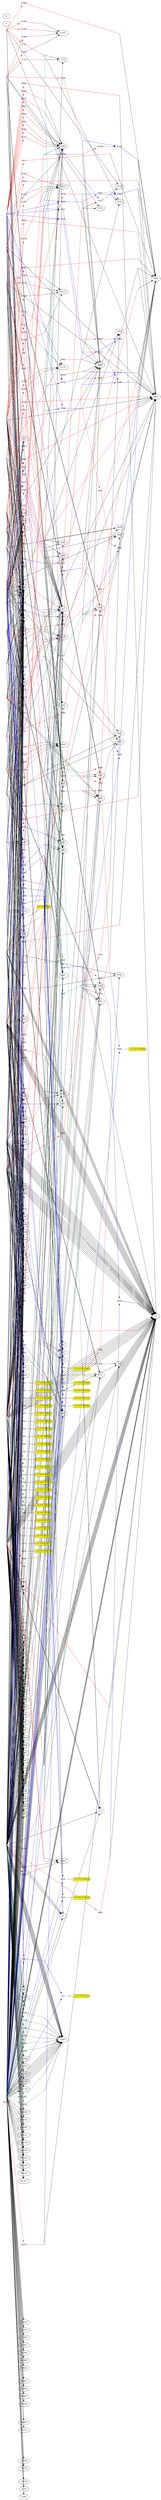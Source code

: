 digraph a
{
	//66 Inputs
	//33 Outputs
	//446 Gates
	overlap = false;
	rankdir = LR;
	splines = false;
	"s838.1" [color = invis]
	P.0 [label = "INPUT(P.0)" shape = cds style = filled fillcolor = white]
	OP.0 [label = "", fixedsize="false", width=0, height=0, shape=none]
	P.0 -> OP.0 [arrowhead=none]
	C.32 [label = "INPUT(C.32)" shape = cds style = filled fillcolor = white]
	OC.32 [label = "", fixedsize="false", width=0, height=0, shape=none]
	C.32 -> OC.32 [arrowhead=none]
	C.31 [label = "INPUT(C.31)" shape = cds style = filled fillcolor = white]
	OC.31 [label = "", fixedsize="false", width=0, height=0, shape=none]
	C.31 -> OC.31 [arrowhead=none]
	C.30 [label = "INPUT(C.30)" shape = cds style = filled fillcolor = white]
	OC.30 [label = "", fixedsize="false", width=0, height=0, shape=none]
	C.30 -> OC.30 [arrowhead=none]
	C.29 [label = "INPUT(C.29)" shape = cds style = filled fillcolor = white]
	OC.29 [label = "", fixedsize="false", width=0, height=0, shape=none]
	C.29 -> OC.29 [arrowhead=none]
	C.28 [label = "INPUT(C.28)" shape = cds style = filled fillcolor = white]
	OC.28 [label = "", fixedsize="false", width=0, height=0, shape=none]
	C.28 -> OC.28 [arrowhead=none]
	C.27 [label = "INPUT(C.27)" shape = cds style = filled fillcolor = white]
	OC.27 [label = "", fixedsize="false", width=0, height=0, shape=none]
	C.27 -> OC.27 [arrowhead=none]
	C.26 [label = "INPUT(C.26)" shape = cds style = filled fillcolor = white]
	OC.26 [label = "", fixedsize="false", width=0, height=0, shape=none]
	C.26 -> OC.26 [arrowhead=none]
	C.25 [label = "INPUT(C.25)" shape = cds style = filled fillcolor = white]
	OC.25 [label = "", fixedsize="false", width=0, height=0, shape=none]
	C.25 -> OC.25 [arrowhead=none]
	C.24 [label = "INPUT(C.24)" shape = cds style = filled fillcolor = white]
	OC.24 [label = "", fixedsize="false", width=0, height=0, shape=none]
	C.24 -> OC.24 [arrowhead=none]
	C.23 [label = "INPUT(C.23)" shape = cds style = filled fillcolor = white]
	OC.23 [label = "", fixedsize="false", width=0, height=0, shape=none]
	C.23 -> OC.23 [arrowhead=none]
	C.22 [label = "INPUT(C.22)" shape = cds style = filled fillcolor = white]
	OC.22 [label = "", fixedsize="false", width=0, height=0, shape=none]
	C.22 -> OC.22 [arrowhead=none]
	C.21 [label = "INPUT(C.21)" shape = cds style = filled fillcolor = white]
	OC.21 [label = "", fixedsize="false", width=0, height=0, shape=none]
	C.21 -> OC.21 [arrowhead=none]
	C.20 [label = "INPUT(C.20)" shape = cds style = filled fillcolor = white]
	OC.20 [label = "", fixedsize="false", width=0, height=0, shape=none]
	C.20 -> OC.20 [arrowhead=none]
	C.19 [label = "INPUT(C.19)" shape = cds style = filled fillcolor = white]
	OC.19 [label = "", fixedsize="false", width=0, height=0, shape=none]
	C.19 -> OC.19 [arrowhead=none]
	C.18 [label = "INPUT(C.18)" shape = cds style = filled fillcolor = white]
	OC.18 [label = "", fixedsize="false", width=0, height=0, shape=none]
	C.18 -> OC.18 [arrowhead=none]
	C.17 [label = "INPUT(C.17)" shape = cds style = filled fillcolor = white]
	OC.17 [label = "", fixedsize="false", width=0, height=0, shape=none]
	C.17 -> OC.17 [arrowhead=none]
	C.16 [label = "INPUT(C.16)" shape = cds style = filled fillcolor = white]
	OC.16 [label = "", fixedsize="false", width=0, height=0, shape=none]
	C.16 -> OC.16 [arrowhead=none]
	C.15 [label = "INPUT(C.15)" shape = cds style = filled fillcolor = white]
	OC.15 [label = "", fixedsize="false", width=0, height=0, shape=none]
	C.15 -> OC.15 [arrowhead=none]
	C.14 [label = "INPUT(C.14)" shape = cds style = filled fillcolor = white]
	OC.14 [label = "", fixedsize="false", width=0, height=0, shape=none]
	C.14 -> OC.14 [arrowhead=none]
	C.13 [label = "INPUT(C.13)" shape = cds style = filled fillcolor = white]
	OC.13 [label = "", fixedsize="false", width=0, height=0, shape=none]
	C.13 -> OC.13 [arrowhead=none]
	C.12 [label = "INPUT(C.12)" shape = cds style = filled fillcolor = white]
	OC.12 [label = "", fixedsize="false", width=0, height=0, shape=none]
	C.12 -> OC.12 [arrowhead=none]
	C.11 [label = "INPUT(C.11)" shape = cds style = filled fillcolor = white]
	OC.11 [label = "", fixedsize="false", width=0, height=0, shape=none]
	C.11 -> OC.11 [arrowhead=none]
	C.10 [label = "INPUT(C.10)" shape = cds style = filled fillcolor = white]
	OC.10 [label = "", fixedsize="false", width=0, height=0, shape=none]
	C.10 -> OC.10 [arrowhead=none]
	C.9 [label = "INPUT(C.9)" shape = cds style = filled fillcolor = white]
	OC.9 [label = "", fixedsize="false", width=0, height=0, shape=none]
	C.9 -> OC.9 [arrowhead=none]
	C.8 [label = "INPUT(C.8)" shape = cds style = filled fillcolor = white]
	OC.8 [label = "", fixedsize="false", width=0, height=0, shape=none]
	C.8 -> OC.8 [arrowhead=none]
	C.7 [label = "INPUT(C.7)" shape = cds style = filled fillcolor = white]
	OC.7 [label = "", fixedsize="false", width=0, height=0, shape=none]
	C.7 -> OC.7 [arrowhead=none]
	C.6 [label = "INPUT(C.6)" shape = cds style = filled fillcolor = white]
	OC.6 [label = "", fixedsize="false", width=0, height=0, shape=none]
	C.6 -> OC.6 [arrowhead=none]
	C.5 [label = "INPUT(C.5)" shape = cds style = filled fillcolor = white]
	OC.5 [label = "", fixedsize="false", width=0, height=0, shape=none]
	C.5 -> OC.5 [arrowhead=none]
	C.4 [label = "INPUT(C.4)" shape = cds style = filled fillcolor = white]
	OC.4 [label = "", fixedsize="false", width=0, height=0, shape=none]
	C.4 -> OC.4 [arrowhead=none]
	C.3 [label = "INPUT(C.3)" shape = cds style = filled fillcolor = white]
	OC.3 [label = "", fixedsize="false", width=0, height=0, shape=none]
	C.3 -> OC.3 [arrowhead=none]
	C.2 [label = "INPUT(C.2)" shape = cds style = filled fillcolor = white]
	OC.2 [label = "", fixedsize="false", width=0, height=0, shape=none]
	C.2 -> OC.2 [arrowhead=none]
	C.1 [label = "INPUT(C.1)" shape = cds style = filled fillcolor = white]
	OC.1 [label = "", fixedsize="false", width=0, height=0, shape=none]
	C.1 -> OC.1 [arrowhead=none]
	C.0 [label = "INPUT(C.0)" shape = cds style = filled fillcolor = white]
	OC.0 [label = "", fixedsize="false", width=0, height=0, shape=none]
	C.0 -> OC.0 [arrowhead=none]
	X.4 [label = "INPUT(X.4)" shape = cds style = filled fillcolor = white]
	OX.4 [label = "", fixedsize="false", width=0, height=0, shape=none]
	X.4 -> OX.4 [arrowhead=none]
	X.3 [label = "INPUT(X.3)" shape = cds style = filled fillcolor = white]
	OX.3 [label = "", fixedsize="false", width=0, height=0, shape=none]
	X.3 -> OX.3 [arrowhead=none]
	X.2 [label = "INPUT(X.2)" shape = cds style = filled fillcolor = white]
	OX.2 [label = "", fixedsize="false", width=0, height=0, shape=none]
	X.2 -> OX.2 [arrowhead=none]
	X.1 [label = "INPUT(X.1)" shape = cds style = filled fillcolor = white]
	OX.1 [label = "", fixedsize="false", width=0, height=0, shape=none]
	X.1 -> OX.1 [arrowhead=none]
	X.8 [label = "INPUT(X.8)" shape = cds style = filled fillcolor = white]
	OX.8 [label = "", fixedsize="false", width=0, height=0, shape=none]
	X.8 -> OX.8 [arrowhead=none]
	X.7 [label = "INPUT(X.7)" shape = cds style = filled fillcolor = white]
	OX.7 [label = "", fixedsize="false", width=0, height=0, shape=none]
	X.7 -> OX.7 [arrowhead=none]
	X.6 [label = "INPUT(X.6)" shape = cds style = filled fillcolor = white]
	OX.6 [label = "", fixedsize="false", width=0, height=0, shape=none]
	X.6 -> OX.6 [arrowhead=none]
	X.5 [label = "INPUT(X.5)" shape = cds style = filled fillcolor = white]
	OX.5 [label = "", fixedsize="false", width=0, height=0, shape=none]
	X.5 -> OX.5 [arrowhead=none]
	X.12 [label = "INPUT(X.12)" shape = cds style = filled fillcolor = white]
	OX.12 [label = "", fixedsize="false", width=0, height=0, shape=none]
	X.12 -> OX.12 [arrowhead=none]
	X.11 [label = "INPUT(X.11)" shape = cds style = filled fillcolor = white]
	OX.11 [label = "", fixedsize="false", width=0, height=0, shape=none]
	X.11 -> OX.11 [arrowhead=none]
	X.10 [label = "INPUT(X.10)" shape = cds style = filled fillcolor = white]
	OX.10 [label = "", fixedsize="false", width=0, height=0, shape=none]
	X.10 -> OX.10 [arrowhead=none]
	X.9 [label = "INPUT(X.9)" shape = cds style = filled fillcolor = white]
	OX.9 [label = "", fixedsize="false", width=0, height=0, shape=none]
	X.9 -> OX.9 [arrowhead=none]
	X.16 [label = "INPUT(X.16)" shape = cds style = filled fillcolor = white]
	OX.16 [label = "", fixedsize="false", width=0, height=0, shape=none]
	X.16 -> OX.16 [arrowhead=none]
	X.15 [label = "INPUT(X.15)" shape = cds style = filled fillcolor = white]
	OX.15 [label = "", fixedsize="false", width=0, height=0, shape=none]
	X.15 -> OX.15 [arrowhead=none]
	X.14 [label = "INPUT(X.14)" shape = cds style = filled fillcolor = white]
	OX.14 [label = "", fixedsize="false", width=0, height=0, shape=none]
	X.14 -> OX.14 [arrowhead=none]
	X.13 [label = "INPUT(X.13)" shape = cds style = filled fillcolor = white]
	OX.13 [label = "", fixedsize="false", width=0, height=0, shape=none]
	X.13 -> OX.13 [arrowhead=none]
	X.20 [label = "INPUT(X.20)" shape = cds style = filled fillcolor = white]
	OX.20 [label = "", fixedsize="false", width=0, height=0, shape=none]
	X.20 -> OX.20 [arrowhead=none]
	X.19 [label = "INPUT(X.19)" shape = cds style = filled fillcolor = white]
	OX.19 [label = "", fixedsize="false", width=0, height=0, shape=none]
	X.19 -> OX.19 [arrowhead=none]
	X.18 [label = "INPUT(X.18)" shape = cds style = filled fillcolor = white]
	OX.18 [label = "", fixedsize="false", width=0, height=0, shape=none]
	X.18 -> OX.18 [arrowhead=none]
	X.17 [label = "INPUT(X.17)" shape = cds style = filled fillcolor = white]
	OX.17 [label = "", fixedsize="false", width=0, height=0, shape=none]
	X.17 -> OX.17 [arrowhead=none]
	X.24 [label = "INPUT(X.24)" shape = cds style = filled fillcolor = white]
	OX.24 [label = "", fixedsize="false", width=0, height=0, shape=none]
	X.24 -> OX.24 [arrowhead=none]
	X.23 [label = "INPUT(X.23)" shape = cds style = filled fillcolor = white]
	OX.23 [label = "", fixedsize="false", width=0, height=0, shape=none]
	X.23 -> OX.23 [arrowhead=none]
	X.22 [label = "INPUT(X.22)" shape = cds style = filled fillcolor = white]
	OX.22 [label = "", fixedsize="false", width=0, height=0, shape=none]
	X.22 -> OX.22 [arrowhead=none]
	X.21 [label = "INPUT(X.21)" shape = cds style = filled fillcolor = white]
	OX.21 [label = "", fixedsize="false", width=0, height=0, shape=none]
	X.21 -> OX.21 [arrowhead=none]
	X.28 [label = "INPUT(X.28)" shape = cds style = filled fillcolor = white]
	OX.28 [label = "", fixedsize="false", width=0, height=0, shape=none]
	X.28 -> OX.28 [arrowhead=none]
	X.27 [label = "INPUT(X.27)" shape = cds style = filled fillcolor = white]
	OX.27 [label = "", fixedsize="false", width=0, height=0, shape=none]
	X.27 -> OX.27 [arrowhead=none]
	X.26 [label = "INPUT(X.26)" shape = cds style = filled fillcolor = white]
	OX.26 [label = "", fixedsize="false", width=0, height=0, shape=none]
	X.26 -> OX.26 [arrowhead=none]
	X.25 [label = "INPUT(X.25)" shape = cds style = filled fillcolor = white]
	OX.25 [label = "", fixedsize="false", width=0, height=0, shape=none]
	X.25 -> OX.25 [arrowhead=none]
	X.32 [label = "INPUT(X.32)" shape = cds style = filled fillcolor = white]
	OX.32 [label = "", fixedsize="false", width=0, height=0, shape=none]
	X.32 -> OX.32 [arrowhead=none]
	X.31 [label = "INPUT(X.31)" shape = cds style = filled fillcolor = white]
	OX.31 [label = "", fixedsize="false", width=0, height=0, shape=none]
	X.31 -> OX.31 [arrowhead=none]
	X.30 [label = "INPUT(X.30)" shape = cds style = filled fillcolor = white]
	OX.30 [label = "", fixedsize="false", width=0, height=0, shape=none]
	X.30 -> OX.30 [arrowhead=none]
	X.29 [label = "INPUT(X.29)" shape = cds style = filled fillcolor = white]
	OX.29 [label = "", fixedsize="false", width=0, height=0, shape=none]
	X.29 -> OX.29 [arrowhead=none]
	OI13 [label = "OUTPUT(I13)" shape = cds style = filled fillcolor = yellow]
	OI15 [label = "OUTPUT(I15)" shape = cds style = filled fillcolor = yellow]
	OI111 [label = "OUTPUT(I111)" shape = cds style = filled fillcolor = yellow]
	OI113 [label = "OUTPUT(I113)" shape = cds style = filled fillcolor = yellow]
	OI209 [label = "OUTPUT(I209)" shape = cds style = filled fillcolor = yellow]
	OI211 [label = "OUTPUT(I211)" shape = cds style = filled fillcolor = yellow]
	OI307 [label = "OUTPUT(I307)" shape = cds style = filled fillcolor = yellow]
	OI309 [label = "OUTPUT(I309)" shape = cds style = filled fillcolor = yellow]
	OI405 [label = "OUTPUT(I405)" shape = cds style = filled fillcolor = yellow]
	OI407 [label = "OUTPUT(I407)" shape = cds style = filled fillcolor = yellow]
	OI503 [label = "OUTPUT(I503)" shape = cds style = filled fillcolor = yellow]
	OI505 [label = "OUTPUT(I505)" shape = cds style = filled fillcolor = yellow]
	OI601 [label = "OUTPUT(I601)" shape = cds style = filled fillcolor = yellow]
	OI603 [label = "OUTPUT(I603)" shape = cds style = filled fillcolor = yellow]
	OI701 [label = "OUTPUT(I701)" shape = cds style = filled fillcolor = yellow]
	OZ [label = "OUTPUT(Z)" shape = cds style = filled fillcolor = yellow]
	OI12 [label = "OUTPUT(I12)" shape = cds style = filled fillcolor = yellow]
	OI110 [label = "OUTPUT(I110)" shape = cds style = filled fillcolor = yellow]
	OI208 [label = "OUTPUT(I208)" shape = cds style = filled fillcolor = yellow]
	OI306 [label = "OUTPUT(I306)" shape = cds style = filled fillcolor = yellow]
	OI404 [label = "OUTPUT(I404)" shape = cds style = filled fillcolor = yellow]
	OI502 [label = "OUTPUT(I502)" shape = cds style = filled fillcolor = yellow]
	OI600 [label = "OUTPUT(I600)" shape = cds style = filled fillcolor = yellow]
	OI698 [label = "OUTPUT(I698)" shape = cds style = filled fillcolor = yellow]
	OI699 [label = "OUTPUT(I699)" shape = cds style = filled fillcolor = yellow]
	OI14 [label = "OUTPUT(I14)" shape = cds style = filled fillcolor = yellow]
	OI112 [label = "OUTPUT(I112)" shape = cds style = filled fillcolor = yellow]
	OI210 [label = "OUTPUT(I210)" shape = cds style = filled fillcolor = yellow]
	OI308 [label = "OUTPUT(I308)" shape = cds style = filled fillcolor = yellow]
	OI406 [label = "OUTPUT(I406)" shape = cds style = filled fillcolor = yellow]
	OI504 [label = "OUTPUT(I504)" shape = cds style = filled fillcolor = yellow]
	OI602 [label = "OUTPUT(I602)" shape = cds style = filled fillcolor = yellow]
	OI700 [label = "OUTPUT(I700)" shape = cds style = filled fillcolor = yellow]
	I73.1 [label = "I73.1" shape = none fillcolor = red image="NOT.png"];
	OI73.1 [label = "", fixedsize="false", width=0, height=0, shape=none]
	I73.1 -> OI73.1 [arrowhead=none color = red tailclip=false]
	OI69 -> I73.1 [color = red];
	I73.2 [label = "I73.2" shape = none fillcolor = red image="NOT.png"];
	OI73.2 [label = "", fixedsize="false", width=0, height=0, shape=none]
	I73.2 -> OI73.2 [arrowhead=none color = red tailclip=false]
	OX.3 -> I73.2 [color = red];
	I7.1 [label = "I7.1" shape = none fillcolor = red image="NOT.png"];
	OI7.1 [label = "", fixedsize="false", width=0, height=0, shape=none]
	I7.1 -> OI7.1 [arrowhead=none color = red tailclip=false]
	OI66 -> I7.1 [color = red];
	I7.2 [label = "I7.2" shape = none fillcolor = red image="NOT.png"];
	OI7.2 [label = "", fixedsize="false", width=0, height=0, shape=none]
	I7.2 -> OI7.2 [arrowhead=none color = red tailclip=false]
	OX.2 -> I7.2 [color = red];
	I88.1 [label = "I88.1" shape = none fillcolor = red image="NOT.png"];
	OI88.1 [label = "", fixedsize="false", width=0, height=0, shape=none]
	I88.1 -> OI88.1 [arrowhead=none color = red tailclip=false]
	OX.1 -> I88.1 [color = red];
	I88.2 [label = "I88.2" shape = none fillcolor = red image="NOT.png"];
	OI88.2 [label = "", fixedsize="false", width=0, height=0, shape=none]
	I88.2 -> OI88.2 [arrowhead=none color = red tailclip=false]
	OP.0 -> I88.2 [color = red];
	I48 [label = "I48" shape = none fillcolor = red image="NOT.png"];
	OI48 [label = "", fixedsize="false", width=0, height=0, shape=none]
	I48 -> OI48 [arrowhead=none color = red tailclip=false]
	OP.0 -> I48 [color = red];
	I49 [label = "I49" shape = none fillcolor = red image="NOT.png"];
	OI49 [label = "", fixedsize="false", width=0, height=0, shape=none]
	I49 -> OI49 [arrowhead=none color = red tailclip=false]
	OX.4 -> I49 [color = red];
	I50 [label = "I50" shape = none fillcolor = red image="NOT.png"];
	OI50 [label = "", fixedsize="false", width=0, height=0, shape=none]
	I50 -> OI50 [arrowhead=none color = red tailclip=false]
	OX.3 -> I50 [color = red];
	I68 [label = "I68" shape = none fillcolor = red image="NOT.png"];
	OI68 [label = "", fixedsize="false", width=0, height=0, shape=none]
	I68 -> OI68 [arrowhead=none color = red tailclip=false]
	OI69 -> I68 [color = red];
	I171.1 [label = "I171.1" shape = none fillcolor = red image="NOT.png"];
	OI171.1 [label = "", fixedsize="false", width=0, height=0, shape=none]
	I171.1 -> OI171.1 [arrowhead=none color = red tailclip=false]
	OI167 -> I171.1 [color = red];
	I171.2 [label = "I171.2" shape = none fillcolor = red image="NOT.png"];
	OI171.2 [label = "", fixedsize="false", width=0, height=0, shape=none]
	I171.2 -> OI171.2 [arrowhead=none color = red tailclip=false]
	OX.7 -> I171.2 [color = red];
	I105.1 [label = "I105.1" shape = none fillcolor = red image="NOT.png"];
	OI105.1 [label = "", fixedsize="false", width=0, height=0, shape=none]
	I105.1 -> OI105.1 [arrowhead=none color = red tailclip=false]
	OI164 -> I105.1 [color = red];
	I105.2 [label = "I105.2" shape = none fillcolor = red image="NOT.png"];
	OI105.2 [label = "", fixedsize="false", width=0, height=0, shape=none]
	I105.2 -> OI105.2 [arrowhead=none color = red tailclip=false]
	OX.6 -> I105.2 [color = red];
	I186.1 [label = "I186.1" shape = none fillcolor = red image="NOT.png"];
	OI186.1 [label = "", fixedsize="false", width=0, height=0, shape=none]
	I186.1 -> OI186.1 [arrowhead=none color = red tailclip=false]
	OX.5 -> I186.1 [color = red];
	I186.2 [label = "I186.2" shape = none fillcolor = red image="NOT.png"];
	OI186.2 [label = "", fixedsize="false", width=0, height=0, shape=none]
	I186.2 -> OI186.2 [arrowhead=none color = red tailclip=false]
	OI1.2 -> I186.2 [color = red];
	I146 [label = "I146" shape = none fillcolor = red image="NOT.png"];
	OI146 [label = "", fixedsize="false", width=0, height=0, shape=none]
	I146 -> OI146 [arrowhead=none color = red tailclip=false]
	OI1.2 -> I146 [color = red];
	I147 [label = "I147" shape = none fillcolor = red image="NOT.png"];
	OI147 [label = "", fixedsize="false", width=0, height=0, shape=none]
	I147 -> OI147 [arrowhead=none color = red tailclip=false]
	OX.8 -> I147 [color = red];
	I148 [label = "I148" shape = none fillcolor = red image="NOT.png"];
	OI148 [label = "", fixedsize="false", width=0, height=0, shape=none]
	I148 -> OI148 [arrowhead=none color = red tailclip=false]
	OX.7 -> I148 [color = red];
	I166 [label = "I166" shape = none fillcolor = red image="NOT.png"];
	OI166 [label = "", fixedsize="false", width=0, height=0, shape=none]
	I166 -> OI166 [arrowhead=none color = red tailclip=false]
	OI167 -> I166 [color = red];
	I269.1 [label = "I269.1" shape = none fillcolor = red image="NOT.png"];
	OI269.1 [label = "", fixedsize="false", width=0, height=0, shape=none]
	I269.1 -> OI269.1 [arrowhead=none color = red tailclip=false]
	OI265 -> I269.1 [color = red];
	I269.2 [label = "I269.2" shape = none fillcolor = red image="NOT.png"];
	OI269.2 [label = "", fixedsize="false", width=0, height=0, shape=none]
	I269.2 -> OI269.2 [arrowhead=none color = red tailclip=false]
	OX.11 -> I269.2 [color = red];
	I203.1 [label = "I203.1" shape = none fillcolor = red image="NOT.png"];
	OI203.1 [label = "", fixedsize="false", width=0, height=0, shape=none]
	I203.1 -> OI203.1 [arrowhead=none color = red tailclip=false]
	OI262 -> I203.1 [color = red];
	I203.2 [label = "I203.2" shape = none fillcolor = red image="NOT.png"];
	OI203.2 [label = "", fixedsize="false", width=0, height=0, shape=none]
	I203.2 -> OI203.2 [arrowhead=none color = red tailclip=false]
	OX.10 -> I203.2 [color = red];
	I284.1 [label = "I284.1" shape = none fillcolor = red image="NOT.png"];
	OI284.1 [label = "", fixedsize="false", width=0, height=0, shape=none]
	I284.1 -> OI284.1 [arrowhead=none color = red tailclip=false]
	OX.9 -> I284.1 [color = red];
	I284.2 [label = "I284.2" shape = none fillcolor = red image="NOT.png"];
	OI284.2 [label = "", fixedsize="false", width=0, height=0, shape=none]
	I284.2 -> OI284.2 [arrowhead=none color = red tailclip=false]
	OI1.3 -> I284.2 [color = red];
	I244 [label = "I244" shape = none fillcolor = red image="NOT.png"];
	OI244 [label = "", fixedsize="false", width=0, height=0, shape=none]
	I244 -> OI244 [arrowhead=none color = red tailclip=false]
	OI1.3 -> I244 [color = red];
	I245 [label = "I245" shape = none fillcolor = red image="NOT.png"];
	OI245 [label = "", fixedsize="false", width=0, height=0, shape=none]
	I245 -> OI245 [arrowhead=none color = red tailclip=false]
	OX.12 -> I245 [color = red];
	I246 [label = "I246" shape = none fillcolor = red image="NOT.png"];
	OI246 [label = "", fixedsize="false", width=0, height=0, shape=none]
	I246 -> OI246 [arrowhead=none color = red tailclip=false]
	OX.11 -> I246 [color = red];
	I264 [label = "I264" shape = none fillcolor = red image="NOT.png"];
	OI264 [label = "", fixedsize="false", width=0, height=0, shape=none]
	I264 -> OI264 [arrowhead=none color = red tailclip=false]
	OI265 -> I264 [color = red];
	I367.1 [label = "I367.1" shape = none fillcolor = red image="NOT.png"];
	OI367.1 [label = "", fixedsize="false", width=0, height=0, shape=none]
	I367.1 -> OI367.1 [arrowhead=none color = red tailclip=false]
	OI363 -> I367.1 [color = red];
	I367.2 [label = "I367.2" shape = none fillcolor = red image="NOT.png"];
	OI367.2 [label = "", fixedsize="false", width=0, height=0, shape=none]
	I367.2 -> OI367.2 [arrowhead=none color = red tailclip=false]
	OX.15 -> I367.2 [color = red];
	I301.1 [label = "I301.1" shape = none fillcolor = red image="NOT.png"];
	OI301.1 [label = "", fixedsize="false", width=0, height=0, shape=none]
	I301.1 -> OI301.1 [arrowhead=none color = red tailclip=false]
	OI360 -> I301.1 [color = red];
	I301.2 [label = "I301.2" shape = none fillcolor = red image="NOT.png"];
	OI301.2 [label = "", fixedsize="false", width=0, height=0, shape=none]
	I301.2 -> OI301.2 [arrowhead=none color = red tailclip=false]
	OX.14 -> I301.2 [color = red];
	I382.1 [label = "I382.1" shape = none fillcolor = red image="NOT.png"];
	OI382.1 [label = "", fixedsize="false", width=0, height=0, shape=none]
	I382.1 -> OI382.1 [arrowhead=none color = red tailclip=false]
	OX.13 -> I382.1 [color = red];
	I382.2 [label = "I382.2" shape = none fillcolor = red image="NOT.png"];
	OI382.2 [label = "", fixedsize="false", width=0, height=0, shape=none]
	I382.2 -> OI382.2 [arrowhead=none color = red tailclip=false]
	OI1.4 -> I382.2 [color = red];
	I342 [label = "I342" shape = none fillcolor = red image="NOT.png"];
	OI342 [label = "", fixedsize="false", width=0, height=0, shape=none]
	I342 -> OI342 [arrowhead=none color = red tailclip=false]
	OI1.4 -> I342 [color = red];
	I343 [label = "I343" shape = none fillcolor = red image="NOT.png"];
	OI343 [label = "", fixedsize="false", width=0, height=0, shape=none]
	I343 -> OI343 [arrowhead=none color = red tailclip=false]
	OX.16 -> I343 [color = red];
	I344 [label = "I344" shape = none fillcolor = red image="NOT.png"];
	OI344 [label = "", fixedsize="false", width=0, height=0, shape=none]
	I344 -> OI344 [arrowhead=none color = red tailclip=false]
	OX.15 -> I344 [color = red];
	I362 [label = "I362" shape = none fillcolor = red image="NOT.png"];
	OI362 [label = "", fixedsize="false", width=0, height=0, shape=none]
	I362 -> OI362 [arrowhead=none color = red tailclip=false]
	OI363 -> I362 [color = red];
	I465.1 [label = "I465.1" shape = none fillcolor = red image="NOT.png"];
	OI465.1 [label = "", fixedsize="false", width=0, height=0, shape=none]
	I465.1 -> OI465.1 [arrowhead=none color = red tailclip=false]
	OI461 -> I465.1 [color = red];
	I465.2 [label = "I465.2" shape = none fillcolor = red image="NOT.png"];
	OI465.2 [label = "", fixedsize="false", width=0, height=0, shape=none]
	I465.2 -> OI465.2 [arrowhead=none color = red tailclip=false]
	OX.19 -> I465.2 [color = red];
	I399.1 [label = "I399.1" shape = none fillcolor = red image="NOT.png"];
	OI399.1 [label = "", fixedsize="false", width=0, height=0, shape=none]
	I399.1 -> OI399.1 [arrowhead=none color = red tailclip=false]
	OI458 -> I399.1 [color = red];
	I399.2 [label = "I399.2" shape = none fillcolor = red image="NOT.png"];
	OI399.2 [label = "", fixedsize="false", width=0, height=0, shape=none]
	I399.2 -> OI399.2 [arrowhead=none color = red tailclip=false]
	OX.18 -> I399.2 [color = red];
	I480.1 [label = "I480.1" shape = none fillcolor = red image="NOT.png"];
	OI480.1 [label = "", fixedsize="false", width=0, height=0, shape=none]
	I480.1 -> OI480.1 [arrowhead=none color = red tailclip=false]
	OX.17 -> I480.1 [color = red];
	I480.2 [label = "I480.2" shape = none fillcolor = red image="NOT.png"];
	OI480.2 [label = "", fixedsize="false", width=0, height=0, shape=none]
	I480.2 -> OI480.2 [arrowhead=none color = red tailclip=false]
	OI1.5 -> I480.2 [color = red];
	I440 [label = "I440" shape = none fillcolor = red image="NOT.png"];
	OI440 [label = "", fixedsize="false", width=0, height=0, shape=none]
	I440 -> OI440 [arrowhead=none color = red tailclip=false]
	OI1.5 -> I440 [color = red];
	I441 [label = "I441" shape = none fillcolor = red image="NOT.png"];
	OI441 [label = "", fixedsize="false", width=0, height=0, shape=none]
	I441 -> OI441 [arrowhead=none color = red tailclip=false]
	OX.20 -> I441 [color = red];
	I442 [label = "I442" shape = none fillcolor = red image="NOT.png"];
	OI442 [label = "", fixedsize="false", width=0, height=0, shape=none]
	I442 -> OI442 [arrowhead=none color = red tailclip=false]
	OX.19 -> I442 [color = red];
	I460 [label = "I460" shape = none fillcolor = red image="NOT.png"];
	OI460 [label = "", fixedsize="false", width=0, height=0, shape=none]
	I460 -> OI460 [arrowhead=none color = red tailclip=false]
	OI461 -> I460 [color = red];
	I563.1 [label = "I563.1" shape = none fillcolor = red image="NOT.png"];
	OI563.1 [label = "", fixedsize="false", width=0, height=0, shape=none]
	I563.1 -> OI563.1 [arrowhead=none color = red tailclip=false]
	OI559 -> I563.1 [color = red];
	I563.2 [label = "I563.2" shape = none fillcolor = red image="NOT.png"];
	OI563.2 [label = "", fixedsize="false", width=0, height=0, shape=none]
	I563.2 -> OI563.2 [arrowhead=none color = red tailclip=false]
	OX.23 -> I563.2 [color = red];
	I497.1 [label = "I497.1" shape = none fillcolor = red image="NOT.png"];
	OI497.1 [label = "", fixedsize="false", width=0, height=0, shape=none]
	I497.1 -> OI497.1 [arrowhead=none color = red tailclip=false]
	OI556 -> I497.1 [color = red];
	I497.2 [label = "I497.2" shape = none fillcolor = red image="NOT.png"];
	OI497.2 [label = "", fixedsize="false", width=0, height=0, shape=none]
	I497.2 -> OI497.2 [arrowhead=none color = red tailclip=false]
	OX.22 -> I497.2 [color = red];
	I578.1 [label = "I578.1" shape = none fillcolor = red image="NOT.png"];
	OI578.1 [label = "", fixedsize="false", width=0, height=0, shape=none]
	I578.1 -> OI578.1 [arrowhead=none color = red tailclip=false]
	OX.21 -> I578.1 [color = red];
	I578.2 [label = "I578.2" shape = none fillcolor = red image="NOT.png"];
	OI578.2 [label = "", fixedsize="false", width=0, height=0, shape=none]
	I578.2 -> OI578.2 [arrowhead=none color = red tailclip=false]
	OI1.6 -> I578.2 [color = red];
	I538 [label = "I538" shape = none fillcolor = red image="NOT.png"];
	OI538 [label = "", fixedsize="false", width=0, height=0, shape=none]
	I538 -> OI538 [arrowhead=none color = red tailclip=false]
	OI1.6 -> I538 [color = red];
	I539 [label = "I539" shape = none fillcolor = red image="NOT.png"];
	OI539 [label = "", fixedsize="false", width=0, height=0, shape=none]
	I539 -> OI539 [arrowhead=none color = red tailclip=false]
	OX.24 -> I539 [color = red];
	I540 [label = "I540" shape = none fillcolor = red image="NOT.png"];
	OI540 [label = "", fixedsize="false", width=0, height=0, shape=none]
	I540 -> OI540 [arrowhead=none color = red tailclip=false]
	OX.23 -> I540 [color = red];
	I558 [label = "I558" shape = none fillcolor = red image="NOT.png"];
	OI558 [label = "", fixedsize="false", width=0, height=0, shape=none]
	I558 -> OI558 [arrowhead=none color = red tailclip=false]
	OI559 -> I558 [color = red];
	I661.1 [label = "I661.1" shape = none fillcolor = red image="NOT.png"];
	OI661.1 [label = "", fixedsize="false", width=0, height=0, shape=none]
	I661.1 -> OI661.1 [arrowhead=none color = red tailclip=false]
	OI657 -> I661.1 [color = red];
	I661.2 [label = "I661.2" shape = none fillcolor = red image="NOT.png"];
	OI661.2 [label = "", fixedsize="false", width=0, height=0, shape=none]
	I661.2 -> OI661.2 [arrowhead=none color = red tailclip=false]
	OX.27 -> I661.2 [color = red];
	I595.1 [label = "I595.1" shape = none fillcolor = red image="NOT.png"];
	OI595.1 [label = "", fixedsize="false", width=0, height=0, shape=none]
	I595.1 -> OI595.1 [arrowhead=none color = red tailclip=false]
	OI654 -> I595.1 [color = red];
	I595.2 [label = "I595.2" shape = none fillcolor = red image="NOT.png"];
	OI595.2 [label = "", fixedsize="false", width=0, height=0, shape=none]
	I595.2 -> OI595.2 [arrowhead=none color = red tailclip=false]
	OX.26 -> I595.2 [color = red];
	I676.1 [label = "I676.1" shape = none fillcolor = red image="NOT.png"];
	OI676.1 [label = "", fixedsize="false", width=0, height=0, shape=none]
	I676.1 -> OI676.1 [arrowhead=none color = red tailclip=false]
	OX.25 -> I676.1 [color = red];
	I676.2 [label = "I676.2" shape = none fillcolor = red image="NOT.png"];
	OI676.2 [label = "", fixedsize="false", width=0, height=0, shape=none]
	I676.2 -> OI676.2 [arrowhead=none color = red tailclip=false]
	OI1.7 -> I676.2 [color = red];
	I636 [label = "I636" shape = none fillcolor = red image="NOT.png"];
	OI636 [label = "", fixedsize="false", width=0, height=0, shape=none]
	I636 -> OI636 [arrowhead=none color = red tailclip=false]
	OI1.7 -> I636 [color = red];
	I637 [label = "I637" shape = none fillcolor = red image="NOT.png"];
	OI637 [label = "", fixedsize="false", width=0, height=0, shape=none]
	I637 -> OI637 [arrowhead=none color = red tailclip=false]
	OX.28 -> I637 [color = red];
	I638 [label = "I638" shape = none fillcolor = red image="NOT.png"];
	OI638 [label = "", fixedsize="false", width=0, height=0, shape=none]
	I638 -> OI638 [arrowhead=none color = red tailclip=false]
	OX.27 -> I638 [color = red];
	I656 [label = "I656" shape = none fillcolor = red image="NOT.png"];
	OI656 [label = "", fixedsize="false", width=0, height=0, shape=none]
	I656 -> OI656 [arrowhead=none color = red tailclip=false]
	OI657 -> I656 [color = red];
	I693.1 [label = "I693.1" shape = none fillcolor = red image="NOT.png"];
	OI693.1 [label = "", fixedsize="false", width=0, height=0, shape=none]
	I693.1 -> OI693.1 [arrowhead=none color = red tailclip=false]
	OI751 -> I693.1 [color = red];
	I693.2 [label = "I693.2" shape = none fillcolor = red image="NOT.png"];
	OI693.2 [label = "", fixedsize="false", width=0, height=0, shape=none]
	I693.2 -> OI693.2 [arrowhead=none color = red tailclip=false]
	OX.30 -> I693.2 [color = red];
	I770.1 [label = "I770.1" shape = none fillcolor = red image="NOT.png"];
	OI770.1 [label = "", fixedsize="false", width=0, height=0, shape=none]
	I770.1 -> OI770.1 [arrowhead=none color = red tailclip=false]
	OX.29 -> I770.1 [color = red];
	I770.2 [label = "I770.2" shape = none fillcolor = red image="NOT.png"];
	OI770.2 [label = "", fixedsize="false", width=0, height=0, shape=none]
	I770.2 -> OI770.2 [arrowhead=none color = red tailclip=false]
	OI1.8 -> I770.2 [color = red];
	I736 [label = "I736" shape = none fillcolor = red image="NOT.png"];
	OI736 [label = "", fixedsize="false", width=0, height=0, shape=none]
	I736 -> OI736 [arrowhead=none color = red tailclip=false]
	OX.31 -> I736 [color = red];
	I737 [label = "I737" shape = none fillcolor = red image="NOT.png"];
	OI737 [label = "", fixedsize="false", width=0, height=0, shape=none]
	I737 -> OI737 [arrowhead=none color = red tailclip=false]
	OX.30 -> I737 [color = red];
	I749 [label = "I749" shape = none fillcolor = red image="NOT.png"];
	OI749 [label = "", fixedsize="false", width=0, height=0, shape=none]
	I749 -> OI749 [arrowhead=none color = red tailclip=false]
	OI750 -> I749 [color = red];
	I752 [label = "I752" shape = none fillcolor = red image="NOT.png"];
	OI752 [label = "", fixedsize="false", width=0, height=0, shape=none]
	I752 -> OI752 [arrowhead=none color = red tailclip=false]
	OI751 -> I752 [color = red];
	I806 [label = "I806" shape = none fillcolor = red image="NOT.png"];
	OI806 [label = "", fixedsize="false", width=0, height=0, shape=none]
	I806 -> OI806 [arrowhead=none color = red tailclip=false]
	OP.0 -> I806 [color = red];
	I807 [label = "I807" shape = none fillcolor = red image="NOT.png"];
	OI807 [label = "", fixedsize="false", width=0, height=0, shape=none]
	I807 -> OI807 [arrowhead=none color = red tailclip=false]
	OX.1 -> I807 [color = red];
	I808 [label = "I808" shape = none fillcolor = red image="NOT.png"];
	OI808 [label = "", fixedsize="false", width=0, height=0, shape=none]
	I808 -> OI808 [arrowhead=none color = red tailclip=false]
	OX.2 -> I808 [color = red];
	I809 [label = "I809" shape = none fillcolor = red image="NOT.png"];
	OI809 [label = "", fixedsize="false", width=0, height=0, shape=none]
	I809 -> OI809 [arrowhead=none color = red tailclip=false]
	OX.3 -> I809 [color = red];
	I810 [label = "I810" shape = none fillcolor = red image="NOT.png"];
	OI810 [label = "", fixedsize="false", width=0, height=0, shape=none]
	I810 -> OI810 [arrowhead=none color = red tailclip=false]
	OX.4 -> I810 [color = red];
	I819 [label = "I819" shape = none fillcolor = red image="NOT.png"];
	OI819 [label = "", fixedsize="false", width=0, height=0, shape=none]
	I819 -> OI819 [arrowhead=none color = red tailclip=false]
	OI818 -> I819 [color = red];
	I834 [label = "I834" shape = none fillcolor = red image="NOT.png"];
	OI834 [label = "", fixedsize="false", width=0, height=0, shape=none]
	I834 -> OI834 [arrowhead=none color = red tailclip=false]
	OP.0 -> I834 [color = red];
	I835 [label = "I835" shape = none fillcolor = red image="NOT.png"];
	OI835 [label = "", fixedsize="false", width=0, height=0, shape=none]
	I835 -> OI835 [arrowhead=none color = red tailclip=false]
	OX.5 -> I835 [color = red];
	I836 [label = "I836" shape = none fillcolor = red image="NOT.png"];
	OI836 [label = "", fixedsize="false", width=0, height=0, shape=none]
	I836 -> OI836 [arrowhead=none color = red tailclip=false]
	OX.6 -> I836 [color = red];
	I837 [label = "I837" shape = none fillcolor = red image="NOT.png"];
	OI837 [label = "", fixedsize="false", width=0, height=0, shape=none]
	I837 -> OI837 [arrowhead=none color = red tailclip=false]
	OX.7 -> I837 [color = red];
	I838 [label = "I838" shape = none fillcolor = red image="NOT.png"];
	OI838 [label = "", fixedsize="false", width=0, height=0, shape=none]
	I838 -> OI838 [arrowhead=none color = red tailclip=false]
	OX.8 -> I838 [color = red];
	I847 [label = "I847" shape = none fillcolor = red image="NOT.png"];
	OI847 [label = "", fixedsize="false", width=0, height=0, shape=none]
	I847 -> OI847 [arrowhead=none color = red tailclip=false]
	OI846 -> I847 [color = red];
	I862 [label = "I862" shape = none fillcolor = red image="NOT.png"];
	OI862 [label = "", fixedsize="false", width=0, height=0, shape=none]
	I862 -> OI862 [arrowhead=none color = red tailclip=false]
	OP.0 -> I862 [color = red];
	I863 [label = "I863" shape = none fillcolor = red image="NOT.png"];
	OI863 [label = "", fixedsize="false", width=0, height=0, shape=none]
	I863 -> OI863 [arrowhead=none color = red tailclip=false]
	OX.9 -> I863 [color = red];
	I864 [label = "I864" shape = none fillcolor = red image="NOT.png"];
	OI864 [label = "", fixedsize="false", width=0, height=0, shape=none]
	I864 -> OI864 [arrowhead=none color = red tailclip=false]
	OX.10 -> I864 [color = red];
	I865 [label = "I865" shape = none fillcolor = red image="NOT.png"];
	OI865 [label = "", fixedsize="false", width=0, height=0, shape=none]
	I865 -> OI865 [arrowhead=none color = red tailclip=false]
	OX.11 -> I865 [color = red];
	I866 [label = "I866" shape = none fillcolor = red image="NOT.png"];
	OI866 [label = "", fixedsize="false", width=0, height=0, shape=none]
	I866 -> OI866 [arrowhead=none color = red tailclip=false]
	OX.12 -> I866 [color = red];
	I875 [label = "I875" shape = none fillcolor = red image="NOT.png"];
	OI875 [label = "", fixedsize="false", width=0, height=0, shape=none]
	I875 -> OI875 [arrowhead=none color = red tailclip=false]
	OI874 -> I875 [color = red];
	I890 [label = "I890" shape = none fillcolor = red image="NOT.png"];
	OI890 [label = "", fixedsize="false", width=0, height=0, shape=none]
	I890 -> OI890 [arrowhead=none color = red tailclip=false]
	OP.0 -> I890 [color = red];
	I891 [label = "I891" shape = none fillcolor = red image="NOT.png"];
	OI891 [label = "", fixedsize="false", width=0, height=0, shape=none]
	I891 -> OI891 [arrowhead=none color = red tailclip=false]
	OX.13 -> I891 [color = red];
	I892 [label = "I892" shape = none fillcolor = red image="NOT.png"];
	OI892 [label = "", fixedsize="false", width=0, height=0, shape=none]
	I892 -> OI892 [arrowhead=none color = red tailclip=false]
	OX.14 -> I892 [color = red];
	I893 [label = "I893" shape = none fillcolor = red image="NOT.png"];
	OI893 [label = "", fixedsize="false", width=0, height=0, shape=none]
	I893 -> OI893 [arrowhead=none color = red tailclip=false]
	OX.15 -> I893 [color = red];
	I894 [label = "I894" shape = none fillcolor = red image="NOT.png"];
	OI894 [label = "", fixedsize="false", width=0, height=0, shape=none]
	I894 -> OI894 [arrowhead=none color = red tailclip=false]
	OX.16 -> I894 [color = red];
	I903 [label = "I903" shape = none fillcolor = red image="NOT.png"];
	OI903 [label = "", fixedsize="false", width=0, height=0, shape=none]
	I903 -> OI903 [arrowhead=none color = red tailclip=false]
	OI902 -> I903 [color = red];
	I918 [label = "I918" shape = none fillcolor = red image="NOT.png"];
	OI918 [label = "", fixedsize="false", width=0, height=0, shape=none]
	I918 -> OI918 [arrowhead=none color = red tailclip=false]
	OP.0 -> I918 [color = red];
	I919 [label = "I919" shape = none fillcolor = red image="NOT.png"];
	OI919 [label = "", fixedsize="false", width=0, height=0, shape=none]
	I919 -> OI919 [arrowhead=none color = red tailclip=false]
	OX.17 -> I919 [color = red];
	I920 [label = "I920" shape = none fillcolor = red image="NOT.png"];
	OI920 [label = "", fixedsize="false", width=0, height=0, shape=none]
	I920 -> OI920 [arrowhead=none color = red tailclip=false]
	OX.18 -> I920 [color = red];
	I921 [label = "I921" shape = none fillcolor = red image="NOT.png"];
	OI921 [label = "", fixedsize="false", width=0, height=0, shape=none]
	I921 -> OI921 [arrowhead=none color = red tailclip=false]
	OX.19 -> I921 [color = red];
	I922 [label = "I922" shape = none fillcolor = red image="NOT.png"];
	OI922 [label = "", fixedsize="false", width=0, height=0, shape=none]
	I922 -> OI922 [arrowhead=none color = red tailclip=false]
	OX.20 -> I922 [color = red];
	I931 [label = "I931" shape = none fillcolor = red image="NOT.png"];
	OI931 [label = "", fixedsize="false", width=0, height=0, shape=none]
	I931 -> OI931 [arrowhead=none color = red tailclip=false]
	OI930 -> I931 [color = red];
	I946 [label = "I946" shape = none fillcolor = red image="NOT.png"];
	OI946 [label = "", fixedsize="false", width=0, height=0, shape=none]
	I946 -> OI946 [arrowhead=none color = red tailclip=false]
	OP.0 -> I946 [color = red];
	I947 [label = "I947" shape = none fillcolor = red image="NOT.png"];
	OI947 [label = "", fixedsize="false", width=0, height=0, shape=none]
	I947 -> OI947 [arrowhead=none color = red tailclip=false]
	OX.21 -> I947 [color = red];
	I948 [label = "I948" shape = none fillcolor = red image="NOT.png"];
	OI948 [label = "", fixedsize="false", width=0, height=0, shape=none]
	I948 -> OI948 [arrowhead=none color = red tailclip=false]
	OX.22 -> I948 [color = red];
	I949 [label = "I949" shape = none fillcolor = red image="NOT.png"];
	OI949 [label = "", fixedsize="false", width=0, height=0, shape=none]
	I949 -> OI949 [arrowhead=none color = red tailclip=false]
	OX.23 -> I949 [color = red];
	I950 [label = "I950" shape = none fillcolor = red image="NOT.png"];
	OI950 [label = "", fixedsize="false", width=0, height=0, shape=none]
	I950 -> OI950 [arrowhead=none color = red tailclip=false]
	OX.24 -> I950 [color = red];
	I959 [label = "I959" shape = none fillcolor = red image="NOT.png"];
	OI959 [label = "", fixedsize="false", width=0, height=0, shape=none]
	I959 -> OI959 [arrowhead=none color = red tailclip=false]
	OI958 -> I959 [color = red];
	I974 [label = "I974" shape = none fillcolor = red image="NOT.png"];
	OI974 [label = "", fixedsize="false", width=0, height=0, shape=none]
	I974 -> OI974 [arrowhead=none color = red tailclip=false]
	OP.0 -> I974 [color = red];
	I975 [label = "I975" shape = none fillcolor = red image="NOT.png"];
	OI975 [label = "", fixedsize="false", width=0, height=0, shape=none]
	I975 -> OI975 [arrowhead=none color = red tailclip=false]
	OX.25 -> I975 [color = red];
	I976 [label = "I976" shape = none fillcolor = red image="NOT.png"];
	OI976 [label = "", fixedsize="false", width=0, height=0, shape=none]
	I976 -> OI976 [arrowhead=none color = red tailclip=false]
	OX.26 -> I976 [color = red];
	I977 [label = "I977" shape = none fillcolor = red image="NOT.png"];
	OI977 [label = "", fixedsize="false", width=0, height=0, shape=none]
	I977 -> OI977 [arrowhead=none color = red tailclip=false]
	OX.27 -> I977 [color = red];
	I978 [label = "I978" shape = none fillcolor = red image="NOT.png"];
	OI978 [label = "", fixedsize="false", width=0, height=0, shape=none]
	I978 -> OI978 [arrowhead=none color = red tailclip=false]
	OX.28 -> I978 [color = red];
	I987 [label = "I987" shape = none fillcolor = red image="NOT.png"];
	OI987 [label = "", fixedsize="false", width=0, height=0, shape=none]
	I987 -> OI987 [arrowhead=none color = red tailclip=false]
	OI986 -> I987 [color = red];
	I1002 [label = "I1002" shape = none fillcolor = red image="NOT.png"];
	OI1002 [label = "", fixedsize="false", width=0, height=0, shape=none]
	I1002 -> OI1002 [arrowhead=none color = red tailclip=false]
	OP.0 -> I1002 [color = red];
	I1003 [label = "I1003" shape = none fillcolor = red image="NOT.png"];
	OI1003 [label = "", fixedsize="false", width=0, height=0, shape=none]
	I1003 -> OI1003 [arrowhead=none color = red tailclip=false]
	OX.29 -> I1003 [color = red];
	I1004 [label = "I1004" shape = none fillcolor = red image="NOT.png"];
	OI1004 [label = "", fixedsize="false", width=0, height=0, shape=none]
	I1004 -> OI1004 [arrowhead=none color = red tailclip=false]
	OX.30 -> I1004 [color = red];
	I1005 [label = "I1005" shape = none fillcolor = red image="NOT.png"];
	OI1005 [label = "", fixedsize="false", width=0, height=0, shape=none]
	I1005 -> OI1005 [arrowhead=none color = red tailclip=false]
	OX.31 -> I1005 [color = red];
	I1006 [label = "I1006" shape = none fillcolor = red image="NOT.png"];
	OI1006 [label = "", fixedsize="false", width=0, height=0, shape=none]
	I1006 -> OI1006 [arrowhead=none color = red tailclip=false]
	OX.32 -> I1006 [color = red];
	I1014 [label = "I1014" shape = none fillcolor = red image="NOT.png"];
	OI1014 [label = "", fixedsize="false", width=0, height=0, shape=none]
	I1014 -> OI1014 [arrowhead=none color = red tailclip=false]
	OI1013 -> I1014 [color = red];
	I1074 [label = "I1074" shape = none fillcolor = red image="NOT.png"];
	OI1074 [label = "", fixedsize="false", width=0, height=0, shape=none]
	I1074 -> OI1074 [arrowhead=none color = red tailclip=false]
	OP.2 -> I1074 [color = red];
	I1075 [label = "I1075" shape = none fillcolor = red image="NOT.png"];
	OI1075 [label = "", fixedsize="false", width=0, height=0, shape=none]
	I1075 -> OI1075 [arrowhead=none color = red tailclip=false]
	OP.3 -> I1075 [color = red];
	I1078 [label = "I1078" shape = none fillcolor = red image="NOT.png"];
	OI1078 [label = "", fixedsize="false", width=0, height=0, shape=none]
	I1078 -> OI1078 [arrowhead=none color = red tailclip=false]
	OC.2 -> I1078 [color = red];
	I1079 [label = "I1079" shape = none fillcolor = red image="NOT.png"];
	OI1079 [label = "", fixedsize="false", width=0, height=0, shape=none]
	I1079 -> OI1079 [arrowhead=none color = red tailclip=false]
	OC.3 -> I1079 [color = red];
	I1098 [label = "I1098" shape = none fillcolor = red image="NOT.png"];
	OI1098 [label = "", fixedsize="false", width=0, height=0, shape=none]
	I1098 -> OI1098 [arrowhead=none color = red tailclip=false]
	OP.6 -> I1098 [color = red];
	I1099 [label = "I1099" shape = none fillcolor = red image="NOT.png"];
	OI1099 [label = "", fixedsize="false", width=0, height=0, shape=none]
	I1099 -> OI1099 [arrowhead=none color = red tailclip=false]
	OP.7 -> I1099 [color = red];
	I1102 [label = "I1102" shape = none fillcolor = red image="NOT.png"];
	OI1102 [label = "", fixedsize="false", width=0, height=0, shape=none]
	I1102 -> OI1102 [arrowhead=none color = red tailclip=false]
	OC.6 -> I1102 [color = red];
	I1103 [label = "I1103" shape = none fillcolor = red image="NOT.png"];
	OI1103 [label = "", fixedsize="false", width=0, height=0, shape=none]
	I1103 -> OI1103 [arrowhead=none color = red tailclip=false]
	OC.7 -> I1103 [color = red];
	I1122 [label = "I1122" shape = none fillcolor = red image="NOT.png"];
	OI1122 [label = "", fixedsize="false", width=0, height=0, shape=none]
	I1122 -> OI1122 [arrowhead=none color = red tailclip=false]
	OP.10 -> I1122 [color = red];
	I1123 [label = "I1123" shape = none fillcolor = red image="NOT.png"];
	OI1123 [label = "", fixedsize="false", width=0, height=0, shape=none]
	I1123 -> OI1123 [arrowhead=none color = red tailclip=false]
	OP.11 -> I1123 [color = red];
	I1126 [label = "I1126" shape = none fillcolor = red image="NOT.png"];
	OI1126 [label = "", fixedsize="false", width=0, height=0, shape=none]
	I1126 -> OI1126 [arrowhead=none color = red tailclip=false]
	OC.10 -> I1126 [color = red];
	I1127 [label = "I1127" shape = none fillcolor = red image="NOT.png"];
	OI1127 [label = "", fixedsize="false", width=0, height=0, shape=none]
	I1127 -> OI1127 [arrowhead=none color = red tailclip=false]
	OC.11 -> I1127 [color = red];
	I1146 [label = "I1146" shape = none fillcolor = red image="NOT.png"];
	OI1146 [label = "", fixedsize="false", width=0, height=0, shape=none]
	I1146 -> OI1146 [arrowhead=none color = red tailclip=false]
	OP.14 -> I1146 [color = red];
	I1147 [label = "I1147" shape = none fillcolor = red image="NOT.png"];
	OI1147 [label = "", fixedsize="false", width=0, height=0, shape=none]
	I1147 -> OI1147 [arrowhead=none color = red tailclip=false]
	OP.15 -> I1147 [color = red];
	I1150 [label = "I1150" shape = none fillcolor = red image="NOT.png"];
	OI1150 [label = "", fixedsize="false", width=0, height=0, shape=none]
	I1150 -> OI1150 [arrowhead=none color = red tailclip=false]
	OC.14 -> I1150 [color = red];
	I1151 [label = "I1151" shape = none fillcolor = red image="NOT.png"];
	OI1151 [label = "", fixedsize="false", width=0, height=0, shape=none]
	I1151 -> OI1151 [arrowhead=none color = red tailclip=false]
	OC.15 -> I1151 [color = red];
	I1170 [label = "I1170" shape = none fillcolor = red image="NOT.png"];
	OI1170 [label = "", fixedsize="false", width=0, height=0, shape=none]
	I1170 -> OI1170 [arrowhead=none color = red tailclip=false]
	OP.18 -> I1170 [color = red];
	I1171 [label = "I1171" shape = none fillcolor = red image="NOT.png"];
	OI1171 [label = "", fixedsize="false", width=0, height=0, shape=none]
	I1171 -> OI1171 [arrowhead=none color = red tailclip=false]
	OP.19 -> I1171 [color = red];
	I1174 [label = "I1174" shape = none fillcolor = red image="NOT.png"];
	OI1174 [label = "", fixedsize="false", width=0, height=0, shape=none]
	I1174 -> OI1174 [arrowhead=none color = red tailclip=false]
	OC.18 -> I1174 [color = red];
	I1175 [label = "I1175" shape = none fillcolor = red image="NOT.png"];
	OI1175 [label = "", fixedsize="false", width=0, height=0, shape=none]
	I1175 -> OI1175 [arrowhead=none color = red tailclip=false]
	OC.19 -> I1175 [color = red];
	I1194 [label = "I1194" shape = none fillcolor = red image="NOT.png"];
	OI1194 [label = "", fixedsize="false", width=0, height=0, shape=none]
	I1194 -> OI1194 [arrowhead=none color = red tailclip=false]
	OP.22 -> I1194 [color = red];
	I1195 [label = "I1195" shape = none fillcolor = red image="NOT.png"];
	OI1195 [label = "", fixedsize="false", width=0, height=0, shape=none]
	I1195 -> OI1195 [arrowhead=none color = red tailclip=false]
	OP.23 -> I1195 [color = red];
	I1198 [label = "I1198" shape = none fillcolor = red image="NOT.png"];
	OI1198 [label = "", fixedsize="false", width=0, height=0, shape=none]
	I1198 -> OI1198 [arrowhead=none color = red tailclip=false]
	OC.22 -> I1198 [color = red];
	I1199 [label = "I1199" shape = none fillcolor = red image="NOT.png"];
	OI1199 [label = "", fixedsize="false", width=0, height=0, shape=none]
	I1199 -> OI1199 [arrowhead=none color = red tailclip=false]
	OC.23 -> I1199 [color = red];
	I1218 [label = "I1218" shape = none fillcolor = red image="NOT.png"];
	OI1218 [label = "", fixedsize="false", width=0, height=0, shape=none]
	I1218 -> OI1218 [arrowhead=none color = red tailclip=false]
	OP.26 -> I1218 [color = red];
	I1219 [label = "I1219" shape = none fillcolor = red image="NOT.png"];
	OI1219 [label = "", fixedsize="false", width=0, height=0, shape=none]
	I1219 -> OI1219 [arrowhead=none color = red tailclip=false]
	OP.27 -> I1219 [color = red];
	I1222 [label = "I1222" shape = none fillcolor = red image="NOT.png"];
	OI1222 [label = "", fixedsize="false", width=0, height=0, shape=none]
	I1222 -> OI1222 [arrowhead=none color = red tailclip=false]
	OC.26 -> I1222 [color = red];
	I1223 [label = "I1223" shape = none fillcolor = red image="NOT.png"];
	OI1223 [label = "", fixedsize="false", width=0, height=0, shape=none]
	I1223 -> OI1223 [arrowhead=none color = red tailclip=false]
	OC.27 -> I1223 [color = red];
	I1242 [label = "I1242" shape = none fillcolor = red image="NOT.png"];
	OI1242 [label = "", fixedsize="false", width=0, height=0, shape=none]
	I1242 -> OI1242 [arrowhead=none color = red tailclip=false]
	OP.30 -> I1242 [color = red];
	I1243 [label = "I1243" shape = none fillcolor = red image="NOT.png"];
	OI1243 [label = "", fixedsize="false", width=0, height=0, shape=none]
	I1243 -> OI1243 [arrowhead=none color = red tailclip=false]
	OP.31 -> I1243 [color = red];
	I1246 [label = "I1246" shape = none fillcolor = red image="NOT.png"];
	OI1246 [label = "", fixedsize="false", width=0, height=0, shape=none]
	I1246 -> OI1246 [arrowhead=none color = red tailclip=false]
	OC.30 -> I1246 [color = red];
	I1247 [label = "I1247" shape = none fillcolor = red image="NOT.png"];
	OI1247 [label = "", fixedsize="false", width=0, height=0, shape=none]
	I1247 -> OI1247 [arrowhead=none color = red tailclip=false]
	OC.31 -> I1247 [color = red];
	I73.3 [label = "I73.3" shape = none fillcolor = orange image="AND.png"];
	OI73.3 [label = "", fixedsize="false", width=0, height=0, shape=none]
	I73.3 -> OI73.3 [arrowhead=none color = orange tailclip=false]
	OI69 -> I73.3 [color = orange];
	OI73.2 -> I73.3 [color = orange];
	I73.4 [label = "I73.4" shape = none fillcolor = orange image="AND.png"];
	OI73.4 [label = "", fixedsize="false", width=0, height=0, shape=none]
	I73.4 -> OI73.4 [arrowhead=none color = orange tailclip=false]
	OX.3 -> I73.4 [color = orange];
	OI73.1 -> I73.4 [color = orange];
	I7.3 [label = "I7.3" shape = none fillcolor = orange image="AND.png"];
	OI7.3 [label = "", fixedsize="false", width=0, height=0, shape=none]
	I7.3 -> OI7.3 [arrowhead=none color = orange tailclip=false]
	OI66 -> I7.3 [color = orange];
	OI7.2 -> I7.3 [color = orange];
	I7.4 [label = "I7.4" shape = none fillcolor = orange image="AND.png"];
	OI7.4 [label = "", fixedsize="false", width=0, height=0, shape=none]
	I7.4 -> OI7.4 [arrowhead=none color = orange tailclip=false]
	OX.2 -> I7.4 [color = orange];
	OI7.1 -> I7.4 [color = orange];
	I88.3 [label = "I88.3" shape = none fillcolor = orange image="AND.png"];
	OI88.3 [label = "", fixedsize="false", width=0, height=0, shape=none]
	I88.3 -> OI88.3 [arrowhead=none color = orange tailclip=false]
	OX.1 -> I88.3 [color = orange];
	OI88.2 -> I88.3 [color = orange];
	I88.4 [label = "I88.4" shape = none fillcolor = orange image="AND.png"];
	OI88.4 [label = "", fixedsize="false", width=0, height=0, shape=none]
	I88.4 -> OI88.4 [arrowhead=none color = orange tailclip=false]
	OP.0 -> I88.4 [color = orange];
	OI88.1 -> I88.4 [color = orange];
	I171.3 [label = "I171.3" shape = none fillcolor = orange image="AND.png"];
	OI171.3 [label = "", fixedsize="false", width=0, height=0, shape=none]
	I171.3 -> OI171.3 [arrowhead=none color = orange tailclip=false]
	OI167 -> I171.3 [color = orange];
	OI171.2 -> I171.3 [color = orange];
	I171.4 [label = "I171.4" shape = none fillcolor = orange image="AND.png"];
	OI171.4 [label = "", fixedsize="false", width=0, height=0, shape=none]
	I171.4 -> OI171.4 [arrowhead=none color = orange tailclip=false]
	OX.7 -> I171.4 [color = orange];
	OI171.1 -> I171.4 [color = orange];
	I105.3 [label = "I105.3" shape = none fillcolor = orange image="AND.png"];
	OI105.3 [label = "", fixedsize="false", width=0, height=0, shape=none]
	I105.3 -> OI105.3 [arrowhead=none color = orange tailclip=false]
	OI164 -> I105.3 [color = orange];
	OI105.2 -> I105.3 [color = orange];
	I105.4 [label = "I105.4" shape = none fillcolor = orange image="AND.png"];
	OI105.4 [label = "", fixedsize="false", width=0, height=0, shape=none]
	I105.4 -> OI105.4 [arrowhead=none color = orange tailclip=false]
	OX.6 -> I105.4 [color = orange];
	OI105.1 -> I105.4 [color = orange];
	I186.3 [label = "I186.3" shape = none fillcolor = orange image="AND.png"];
	OI186.3 [label = "", fixedsize="false", width=0, height=0, shape=none]
	I186.3 -> OI186.3 [arrowhead=none color = orange tailclip=false]
	OX.5 -> I186.3 [color = orange];
	OI186.2 -> I186.3 [color = orange];
	I186.4 [label = "I186.4" shape = none fillcolor = orange image="AND.png"];
	OI186.4 [label = "", fixedsize="false", width=0, height=0, shape=none]
	I186.4 -> OI186.4 [arrowhead=none color = orange tailclip=false]
	OI1.2 -> I186.4 [color = orange];
	OI186.1 -> I186.4 [color = orange];
	I269.3 [label = "I269.3" shape = none fillcolor = orange image="AND.png"];
	OI269.3 [label = "", fixedsize="false", width=0, height=0, shape=none]
	I269.3 -> OI269.3 [arrowhead=none color = orange tailclip=false]
	OI265 -> I269.3 [color = orange];
	OI269.2 -> I269.3 [color = orange];
	I269.4 [label = "I269.4" shape = none fillcolor = orange image="AND.png"];
	OI269.4 [label = "", fixedsize="false", width=0, height=0, shape=none]
	I269.4 -> OI269.4 [arrowhead=none color = orange tailclip=false]
	OX.11 -> I269.4 [color = orange];
	OI269.1 -> I269.4 [color = orange];
	I203.3 [label = "I203.3" shape = none fillcolor = orange image="AND.png"];
	OI203.3 [label = "", fixedsize="false", width=0, height=0, shape=none]
	I203.3 -> OI203.3 [arrowhead=none color = orange tailclip=false]
	OI262 -> I203.3 [color = orange];
	OI203.2 -> I203.3 [color = orange];
	I203.4 [label = "I203.4" shape = none fillcolor = orange image="AND.png"];
	OI203.4 [label = "", fixedsize="false", width=0, height=0, shape=none]
	I203.4 -> OI203.4 [arrowhead=none color = orange tailclip=false]
	OX.10 -> I203.4 [color = orange];
	OI203.1 -> I203.4 [color = orange];
	I284.3 [label = "I284.3" shape = none fillcolor = orange image="AND.png"];
	OI284.3 [label = "", fixedsize="false", width=0, height=0, shape=none]
	I284.3 -> OI284.3 [arrowhead=none color = orange tailclip=false]
	OX.9 -> I284.3 [color = orange];
	OI284.2 -> I284.3 [color = orange];
	I284.4 [label = "I284.4" shape = none fillcolor = orange image="AND.png"];
	OI284.4 [label = "", fixedsize="false", width=0, height=0, shape=none]
	I284.4 -> OI284.4 [arrowhead=none color = orange tailclip=false]
	OI1.3 -> I284.4 [color = orange];
	OI284.1 -> I284.4 [color = orange];
	I367.3 [label = "I367.3" shape = none fillcolor = orange image="AND.png"];
	OI367.3 [label = "", fixedsize="false", width=0, height=0, shape=none]
	I367.3 -> OI367.3 [arrowhead=none color = orange tailclip=false]
	OI363 -> I367.3 [color = orange];
	OI367.2 -> I367.3 [color = orange];
	I367.4 [label = "I367.4" shape = none fillcolor = orange image="AND.png"];
	OI367.4 [label = "", fixedsize="false", width=0, height=0, shape=none]
	I367.4 -> OI367.4 [arrowhead=none color = orange tailclip=false]
	OX.15 -> I367.4 [color = orange];
	OI367.1 -> I367.4 [color = orange];
	I301.3 [label = "I301.3" shape = none fillcolor = orange image="AND.png"];
	OI301.3 [label = "", fixedsize="false", width=0, height=0, shape=none]
	I301.3 -> OI301.3 [arrowhead=none color = orange tailclip=false]
	OI360 -> I301.3 [color = orange];
	OI301.2 -> I301.3 [color = orange];
	I301.4 [label = "I301.4" shape = none fillcolor = orange image="AND.png"];
	OI301.4 [label = "", fixedsize="false", width=0, height=0, shape=none]
	I301.4 -> OI301.4 [arrowhead=none color = orange tailclip=false]
	OX.14 -> I301.4 [color = orange];
	OI301.1 -> I301.4 [color = orange];
	I382.3 [label = "I382.3" shape = none fillcolor = orange image="AND.png"];
	OI382.3 [label = "", fixedsize="false", width=0, height=0, shape=none]
	I382.3 -> OI382.3 [arrowhead=none color = orange tailclip=false]
	OX.13 -> I382.3 [color = orange];
	OI382.2 -> I382.3 [color = orange];
	I382.4 [label = "I382.4" shape = none fillcolor = orange image="AND.png"];
	OI382.4 [label = "", fixedsize="false", width=0, height=0, shape=none]
	I382.4 -> OI382.4 [arrowhead=none color = orange tailclip=false]
	OI1.4 -> I382.4 [color = orange];
	OI382.1 -> I382.4 [color = orange];
	I465.3 [label = "I465.3" shape = none fillcolor = orange image="AND.png"];
	OI465.3 [label = "", fixedsize="false", width=0, height=0, shape=none]
	I465.3 -> OI465.3 [arrowhead=none color = orange tailclip=false]
	OI461 -> I465.3 [color = orange];
	OI465.2 -> I465.3 [color = orange];
	I465.4 [label = "I465.4" shape = none fillcolor = orange image="AND.png"];
	OI465.4 [label = "", fixedsize="false", width=0, height=0, shape=none]
	I465.4 -> OI465.4 [arrowhead=none color = orange tailclip=false]
	OX.19 -> I465.4 [color = orange];
	OI465.1 -> I465.4 [color = orange];
	I399.3 [label = "I399.3" shape = none fillcolor = orange image="AND.png"];
	OI399.3 [label = "", fixedsize="false", width=0, height=0, shape=none]
	I399.3 -> OI399.3 [arrowhead=none color = orange tailclip=false]
	OI458 -> I399.3 [color = orange];
	OI399.2 -> I399.3 [color = orange];
	I399.4 [label = "I399.4" shape = none fillcolor = orange image="AND.png"];
	OI399.4 [label = "", fixedsize="false", width=0, height=0, shape=none]
	I399.4 -> OI399.4 [arrowhead=none color = orange tailclip=false]
	OX.18 -> I399.4 [color = orange];
	OI399.1 -> I399.4 [color = orange];
	I480.3 [label = "I480.3" shape = none fillcolor = orange image="AND.png"];
	OI480.3 [label = "", fixedsize="false", width=0, height=0, shape=none]
	I480.3 -> OI480.3 [arrowhead=none color = orange tailclip=false]
	OX.17 -> I480.3 [color = orange];
	OI480.2 -> I480.3 [color = orange];
	I480.4 [label = "I480.4" shape = none fillcolor = orange image="AND.png"];
	OI480.4 [label = "", fixedsize="false", width=0, height=0, shape=none]
	I480.4 -> OI480.4 [arrowhead=none color = orange tailclip=false]
	OI1.5 -> I480.4 [color = orange];
	OI480.1 -> I480.4 [color = orange];
	I563.3 [label = "I563.3" shape = none fillcolor = orange image="AND.png"];
	OI563.3 [label = "", fixedsize="false", width=0, height=0, shape=none]
	I563.3 -> OI563.3 [arrowhead=none color = orange tailclip=false]
	OI559 -> I563.3 [color = orange];
	OI563.2 -> I563.3 [color = orange];
	I563.4 [label = "I563.4" shape = none fillcolor = orange image="AND.png"];
	OI563.4 [label = "", fixedsize="false", width=0, height=0, shape=none]
	I563.4 -> OI563.4 [arrowhead=none color = orange tailclip=false]
	OX.23 -> I563.4 [color = orange];
	OI563.1 -> I563.4 [color = orange];
	I497.3 [label = "I497.3" shape = none fillcolor = orange image="AND.png"];
	OI497.3 [label = "", fixedsize="false", width=0, height=0, shape=none]
	I497.3 -> OI497.3 [arrowhead=none color = orange tailclip=false]
	OI556 -> I497.3 [color = orange];
	OI497.2 -> I497.3 [color = orange];
	I497.4 [label = "I497.4" shape = none fillcolor = orange image="AND.png"];
	OI497.4 [label = "", fixedsize="false", width=0, height=0, shape=none]
	I497.4 -> OI497.4 [arrowhead=none color = orange tailclip=false]
	OX.22 -> I497.4 [color = orange];
	OI497.1 -> I497.4 [color = orange];
	I578.3 [label = "I578.3" shape = none fillcolor = orange image="AND.png"];
	OI578.3 [label = "", fixedsize="false", width=0, height=0, shape=none]
	I578.3 -> OI578.3 [arrowhead=none color = orange tailclip=false]
	OX.21 -> I578.3 [color = orange];
	OI578.2 -> I578.3 [color = orange];
	I578.4 [label = "I578.4" shape = none fillcolor = orange image="AND.png"];
	OI578.4 [label = "", fixedsize="false", width=0, height=0, shape=none]
	I578.4 -> OI578.4 [arrowhead=none color = orange tailclip=false]
	OI1.6 -> I578.4 [color = orange];
	OI578.1 -> I578.4 [color = orange];
	I661.3 [label = "I661.3" shape = none fillcolor = orange image="AND.png"];
	OI661.3 [label = "", fixedsize="false", width=0, height=0, shape=none]
	I661.3 -> OI661.3 [arrowhead=none color = orange tailclip=false]
	OI657 -> I661.3 [color = orange];
	OI661.2 -> I661.3 [color = orange];
	I661.4 [label = "I661.4" shape = none fillcolor = orange image="AND.png"];
	OI661.4 [label = "", fixedsize="false", width=0, height=0, shape=none]
	I661.4 -> OI661.4 [arrowhead=none color = orange tailclip=false]
	OX.27 -> I661.4 [color = orange];
	OI661.1 -> I661.4 [color = orange];
	I595.3 [label = "I595.3" shape = none fillcolor = orange image="AND.png"];
	OI595.3 [label = "", fixedsize="false", width=0, height=0, shape=none]
	I595.3 -> OI595.3 [arrowhead=none color = orange tailclip=false]
	OI654 -> I595.3 [color = orange];
	OI595.2 -> I595.3 [color = orange];
	I595.4 [label = "I595.4" shape = none fillcolor = orange image="AND.png"];
	OI595.4 [label = "", fixedsize="false", width=0, height=0, shape=none]
	I595.4 -> OI595.4 [arrowhead=none color = orange tailclip=false]
	OX.26 -> I595.4 [color = orange];
	OI595.1 -> I595.4 [color = orange];
	I676.3 [label = "I676.3" shape = none fillcolor = orange image="AND.png"];
	OI676.3 [label = "", fixedsize="false", width=0, height=0, shape=none]
	I676.3 -> OI676.3 [arrowhead=none color = orange tailclip=false]
	OX.25 -> I676.3 [color = orange];
	OI676.2 -> I676.3 [color = orange];
	I676.4 [label = "I676.4" shape = none fillcolor = orange image="AND.png"];
	OI676.4 [label = "", fixedsize="false", width=0, height=0, shape=none]
	I676.4 -> OI676.4 [arrowhead=none color = orange tailclip=false]
	OI1.7 -> I676.4 [color = orange];
	OI676.1 -> I676.4 [color = orange];
	I693.3 [label = "I693.3" shape = none fillcolor = orange image="AND.png"];
	OI693.3 [label = "", fixedsize="false", width=0, height=0, shape=none]
	I693.3 -> OI693.3 [arrowhead=none color = orange tailclip=false]
	OI751 -> I693.3 [color = orange];
	OI693.2 -> I693.3 [color = orange];
	I693.4 [label = "I693.4" shape = none fillcolor = orange image="AND.png"];
	OI693.4 [label = "", fixedsize="false", width=0, height=0, shape=none]
	I693.4 -> OI693.4 [arrowhead=none color = orange tailclip=false]
	OX.30 -> I693.4 [color = orange];
	OI693.1 -> I693.4 [color = orange];
	I770.3 [label = "I770.3" shape = none fillcolor = orange image="AND.png"];
	OI770.3 [label = "", fixedsize="false", width=0, height=0, shape=none]
	I770.3 -> OI770.3 [arrowhead=none color = orange tailclip=false]
	OX.29 -> I770.3 [color = orange];
	OI770.2 -> I770.3 [color = orange];
	I770.4 [label = "I770.4" shape = none fillcolor = orange image="AND.png"];
	OI770.4 [label = "", fixedsize="false", width=0, height=0, shape=none]
	I770.4 -> OI770.4 [arrowhead=none color = orange tailclip=false]
	OI1.8 -> I770.4 [color = orange];
	OI770.1 -> I770.4 [color = orange];
	I779.1 [label = "I779.1" shape = none fillcolor = orange image="AND.png"];
	OI779.1 [label = "", fixedsize="false", width=0, height=0, shape=none]
	I779.1 -> OI779.1 [arrowhead=none color = orange tailclip=false]
	OI752 -> I779.1 [color = orange];
	OX.30 -> I779.1 [color = orange];
	I1.2 [label = "I1.2" shape = none fillcolor = orange image="AND.png"];
	OI1.2 [label = "", fixedsize="false", width=0, height=0, shape=none]
	I1.2 -> OI1.2 [arrowhead=none color = orange tailclip=false]
	OI2.1 -> I1.2 [color = orange];
	OP.0 -> I1.2 [color = orange];
	I1.3 [label = "I1.3" shape = none fillcolor = orange image="AND.png"];
	OI1.3 [label = "", fixedsize="false", width=0, height=0, shape=none]
	I1.3 -> OI1.3 [arrowhead=none color = orange tailclip=false]
	OI2.2 -> I1.3 [color = orange];
	OI1.2 -> I1.3 [color = orange];
	I1.4 [label = "I1.4" shape = none fillcolor = orange image="AND.png"];
	OI1.4 [label = "", fixedsize="false", width=0, height=0, shape=none]
	I1.4 -> OI1.4 [arrowhead=none color = orange tailclip=false]
	OI2.3 -> I1.4 [color = orange];
	OI1.3 -> I1.4 [color = orange];
	I1.5 [label = "I1.5" shape = none fillcolor = orange image="AND.png"];
	OI1.5 [label = "", fixedsize="false", width=0, height=0, shape=none]
	I1.5 -> OI1.5 [arrowhead=none color = orange tailclip=false]
	OI2.4 -> I1.5 [color = orange];
	OI1.4 -> I1.5 [color = orange];
	I1.6 [label = "I1.6" shape = none fillcolor = orange image="AND.png"];
	OI1.6 [label = "", fixedsize="false", width=0, height=0, shape=none]
	I1.6 -> OI1.6 [arrowhead=none color = orange tailclip=false]
	OI2.5 -> I1.6 [color = orange];
	OI1.5 -> I1.6 [color = orange];
	I1.7 [label = "I1.7" shape = none fillcolor = orange image="AND.png"];
	OI1.7 [label = "", fixedsize="false", width=0, height=0, shape=none]
	I1.7 -> OI1.7 [arrowhead=none color = orange tailclip=false]
	OI2.6 -> I1.7 [color = orange];
	OI1.6 -> I1.7 [color = orange];
	I1.8 [label = "I1.8" shape = none fillcolor = orange image="AND.png"];
	OI1.8 [label = "", fixedsize="false", width=0, height=0, shape=none]
	I1.8 -> OI1.8 [arrowhead=none color = orange tailclip=false]
	OI2.7 -> I1.8 [color = orange];
	OI1.7 -> I1.8 [color = orange];
	I804.2 [label = "I804.2" shape = none fillcolor = orange image="AND.png"];
	OI804.2 [label = "", fixedsize="false", width=0, height=0, shape=none]
	I804.2 -> OI804.2 [arrowhead=none color = orange tailclip=false]
	OI803.1 -> I804.2 [color = orange];
	OI803.2 -> I804.2 [color = orange];
	I804.3 [label = "I804.3" shape = none fillcolor = orange image="AND.png"];
	OI804.3 [label = "", fixedsize="false", width=0, height=0, shape=none]
	I804.3 -> OI804.3 [arrowhead=none color = orange tailclip=false]
	OI804.2 -> I804.3 [color = orange];
	OI803.3 -> I804.3 [color = orange];
	I804.4 [label = "I804.4" shape = none fillcolor = orange image="AND.png"];
	OI804.4 [label = "", fixedsize="false", width=0, height=0, shape=none]
	I804.4 -> OI804.4 [arrowhead=none color = orange tailclip=false]
	OI804.3 -> I804.4 [color = orange];
	OI803.4 -> I804.4 [color = orange];
	I804.5 [label = "I804.5" shape = none fillcolor = orange image="AND.png"];
	OI804.5 [label = "", fixedsize="false", width=0, height=0, shape=none]
	I804.5 -> OI804.5 [arrowhead=none color = orange tailclip=false]
	OI804.4 -> I804.5 [color = orange];
	OI803.5 -> I804.5 [color = orange];
	I804.6 [label = "I804.6" shape = none fillcolor = orange image="AND.png"];
	OI804.6 [label = "", fixedsize="false", width=0, height=0, shape=none]
	I804.6 -> OI804.6 [arrowhead=none color = orange tailclip=false]
	OI804.5 -> I804.6 [color = orange];
	OI803.6 -> I804.6 [color = orange];
	I804.7 [label = "I804.7" shape = none fillcolor = orange image="AND.png"];
	OI804.7 [label = "", fixedsize="false", width=0, height=0, shape=none]
	I804.7 -> OI804.7 [arrowhead=none color = orange tailclip=false]
	OI804.6 -> I804.7 [color = orange];
	OI803.7 -> I804.7 [color = orange];
	P.5 [label = "P.5" shape = none fillcolor = orange image="AND.png"];
	OP.5 [label = "", fixedsize="false", width=0, height=0, shape=none]
	P.5 -> OP.5 [arrowhead=none color = orange tailclip=false]
	OI803.1 -> P.5 [color = orange];
	OI799.2 -> P.5 [color = orange];
	P.6 [label = "P.6" shape = none fillcolor = orange image="AND.png"];
	OP.6 [label = "", fixedsize="false", width=0, height=0, shape=none]
	P.6 -> OP.6 [arrowhead=none color = orange tailclip=false]
	OI803.1 -> P.6 [color = orange];
	OI800.2 -> P.6 [color = orange];
	P.7 [label = "P.7" shape = none fillcolor = orange image="AND.png"];
	OP.7 [label = "", fixedsize="false", width=0, height=0, shape=none]
	P.7 -> OP.7 [arrowhead=none color = orange tailclip=false]
	OI803.1 -> P.7 [color = orange];
	OI801.2 -> P.7 [color = orange];
	P.8 [label = "P.8" shape = none fillcolor = orange image="AND.png"];
	OP.8 [label = "", fixedsize="false", width=0, height=0, shape=none]
	P.8 -> OP.8 [arrowhead=none color = orange tailclip=false]
	OI803.1 -> P.8 [color = orange];
	OI802.2 -> P.8 [color = orange];
	P.9 [label = "P.9" shape = none fillcolor = orange image="AND.png"];
	OP.9 [label = "", fixedsize="false", width=0, height=0, shape=none]
	P.9 -> OP.9 [arrowhead=none color = orange tailclip=false]
	OI804.2 -> P.9 [color = orange];
	OI799.3 -> P.9 [color = orange];
	P.10 [label = "P.10" shape = none fillcolor = orange image="AND.png"];
	OP.10 [label = "", fixedsize="false", width=0, height=0, shape=none]
	P.10 -> OP.10 [arrowhead=none color = orange tailclip=false]
	OI804.2 -> P.10 [color = orange];
	OI800.3 -> P.10 [color = orange];
	P.11 [label = "P.11" shape = none fillcolor = orange image="AND.png"];
	OP.11 [label = "", fixedsize="false", width=0, height=0, shape=none]
	P.11 -> OP.11 [arrowhead=none color = orange tailclip=false]
	OI804.2 -> P.11 [color = orange];
	OI801.3 -> P.11 [color = orange];
	P.12 [label = "P.12" shape = none fillcolor = orange image="AND.png"];
	OP.12 [label = "", fixedsize="false", width=0, height=0, shape=none]
	P.12 -> OP.12 [arrowhead=none color = orange tailclip=false]
	OI804.2 -> P.12 [color = orange];
	OI802.3 -> P.12 [color = orange];
	P.13 [label = "P.13" shape = none fillcolor = orange image="AND.png"];
	OP.13 [label = "", fixedsize="false", width=0, height=0, shape=none]
	P.13 -> OP.13 [arrowhead=none color = orange tailclip=false]
	OI804.3 -> P.13 [color = orange];
	OI799.4 -> P.13 [color = orange];
	P.14 [label = "P.14" shape = none fillcolor = orange image="AND.png"];
	OP.14 [label = "", fixedsize="false", width=0, height=0, shape=none]
	P.14 -> OP.14 [arrowhead=none color = orange tailclip=false]
	OI804.3 -> P.14 [color = orange];
	OI800.4 -> P.14 [color = orange];
	P.15 [label = "P.15" shape = none fillcolor = orange image="AND.png"];
	OP.15 [label = "", fixedsize="false", width=0, height=0, shape=none]
	P.15 -> OP.15 [arrowhead=none color = orange tailclip=false]
	OI804.3 -> P.15 [color = orange];
	OI801.4 -> P.15 [color = orange];
	P.16 [label = "P.16" shape = none fillcolor = orange image="AND.png"];
	OP.16 [label = "", fixedsize="false", width=0, height=0, shape=none]
	P.16 -> OP.16 [arrowhead=none color = orange tailclip=false]
	OI804.3 -> P.16 [color = orange];
	OI802.4 -> P.16 [color = orange];
	P.17 [label = "P.17" shape = none fillcolor = orange image="AND.png"];
	OP.17 [label = "", fixedsize="false", width=0, height=0, shape=none]
	P.17 -> OP.17 [arrowhead=none color = orange tailclip=false]
	OI804.4 -> P.17 [color = orange];
	OI799.5 -> P.17 [color = orange];
	P.18 [label = "P.18" shape = none fillcolor = orange image="AND.png"];
	OP.18 [label = "", fixedsize="false", width=0, height=0, shape=none]
	P.18 -> OP.18 [arrowhead=none color = orange tailclip=false]
	OI804.4 -> P.18 [color = orange];
	OI800.5 -> P.18 [color = orange];
	P.19 [label = "P.19" shape = none fillcolor = orange image="AND.png"];
	OP.19 [label = "", fixedsize="false", width=0, height=0, shape=none]
	P.19 -> OP.19 [arrowhead=none color = orange tailclip=false]
	OI804.4 -> P.19 [color = orange];
	OI801.5 -> P.19 [color = orange];
	P.20 [label = "P.20" shape = none fillcolor = orange image="AND.png"];
	OP.20 [label = "", fixedsize="false", width=0, height=0, shape=none]
	P.20 -> OP.20 [arrowhead=none color = orange tailclip=false]
	OI804.4 -> P.20 [color = orange];
	OI802.5 -> P.20 [color = orange];
	P.21 [label = "P.21" shape = none fillcolor = orange image="AND.png"];
	OP.21 [label = "", fixedsize="false", width=0, height=0, shape=none]
	P.21 -> OP.21 [arrowhead=none color = orange tailclip=false]
	OI804.5 -> P.21 [color = orange];
	OI799.6 -> P.21 [color = orange];
	P.22 [label = "P.22" shape = none fillcolor = orange image="AND.png"];
	OP.22 [label = "", fixedsize="false", width=0, height=0, shape=none]
	P.22 -> OP.22 [arrowhead=none color = orange tailclip=false]
	OI804.5 -> P.22 [color = orange];
	OI800.6 -> P.22 [color = orange];
	P.23 [label = "P.23" shape = none fillcolor = orange image="AND.png"];
	OP.23 [label = "", fixedsize="false", width=0, height=0, shape=none]
	P.23 -> OP.23 [arrowhead=none color = orange tailclip=false]
	OI804.5 -> P.23 [color = orange];
	OI801.6 -> P.23 [color = orange];
	P.24 [label = "P.24" shape = none fillcolor = orange image="AND.png"];
	OP.24 [label = "", fixedsize="false", width=0, height=0, shape=none]
	P.24 -> OP.24 [arrowhead=none color = orange tailclip=false]
	OI804.5 -> P.24 [color = orange];
	OI802.6 -> P.24 [color = orange];
	P.25 [label = "P.25" shape = none fillcolor = orange image="AND.png"];
	OP.25 [label = "", fixedsize="false", width=0, height=0, shape=none]
	P.25 -> OP.25 [arrowhead=none color = orange tailclip=false]
	OI804.6 -> P.25 [color = orange];
	OI799.7 -> P.25 [color = orange];
	P.26 [label = "P.26" shape = none fillcolor = orange image="AND.png"];
	OP.26 [label = "", fixedsize="false", width=0, height=0, shape=none]
	P.26 -> OP.26 [arrowhead=none color = orange tailclip=false]
	OI804.6 -> P.26 [color = orange];
	OI800.7 -> P.26 [color = orange];
	P.27 [label = "P.27" shape = none fillcolor = orange image="AND.png"];
	OP.27 [label = "", fixedsize="false", width=0, height=0, shape=none]
	P.27 -> OP.27 [arrowhead=none color = orange tailclip=false]
	OI804.6 -> P.27 [color = orange];
	OI801.7 -> P.27 [color = orange];
	P.28 [label = "P.28" shape = none fillcolor = orange image="AND.png"];
	OP.28 [label = "", fixedsize="false", width=0, height=0, shape=none]
	P.28 -> OP.28 [arrowhead=none color = orange tailclip=false]
	OI804.6 -> P.28 [color = orange];
	OI802.7 -> P.28 [color = orange];
	P.29 [label = "P.29" shape = none fillcolor = orange image="AND.png"];
	OP.29 [label = "", fixedsize="false", width=0, height=0, shape=none]
	P.29 -> OP.29 [arrowhead=none color = orange tailclip=false]
	OI804.7 -> P.29 [color = orange];
	OI799.8 -> P.29 [color = orange];
	P.30 [label = "P.30" shape = none fillcolor = orange image="AND.png"];
	OP.30 [label = "", fixedsize="false", width=0, height=0, shape=none]
	P.30 -> OP.30 [arrowhead=none color = orange tailclip=false]
	OI804.7 -> P.30 [color = orange];
	OI800.8 -> P.30 [color = orange];
	P.31 [label = "P.31" shape = none fillcolor = orange image="AND.png"];
	OP.31 [label = "", fixedsize="false", width=0, height=0, shape=none]
	P.31 -> OP.31 [arrowhead=none color = orange tailclip=false]
	OI804.7 -> P.31 [color = orange];
	OI801.8 -> P.31 [color = orange];
	P.32 [label = "P.32" shape = none fillcolor = orange image="AND.png"];
	OP.32 [label = "", fixedsize="false", width=0, height=0, shape=none]
	P.32 -> OP.32 [arrowhead=none color = orange tailclip=false]
	OI804.7 -> P.32 [color = orange];
	OI802.8 -> P.32 [color = orange];
	I1087.1 [label = "I1087.1" shape = none fillcolor = orange image="AND.png"];
	OI1087.1 [label = "", fixedsize="false", width=0, height=0, shape=none]
	I1087.1 -> OI1087.1 [arrowhead=none color = orange tailclip=false]
	OP.1 -> I1087.1 [color = orange];
	OC.1 -> I1087.1 [color = orange];
	I1087.2 [label = "I1087.2" shape = none fillcolor = orange image="AND.png"];
	OI1087.2 [label = "", fixedsize="false", width=0, height=0, shape=none]
	I1087.2 -> OI1087.2 [arrowhead=none color = orange tailclip=false]
	OP.0 -> I1087.2 [color = orange];
	OC.0 -> I1087.2 [color = orange];
	I1111.1 [label = "I1111.1" shape = none fillcolor = orange image="AND.png"];
	OI1111.1 [label = "", fixedsize="false", width=0, height=0, shape=none]
	I1111.1 -> OI1111.1 [arrowhead=none color = orange tailclip=false]
	OP.5 -> I1111.1 [color = orange];
	OC.5 -> I1111.1 [color = orange];
	I1111.2 [label = "I1111.2" shape = none fillcolor = orange image="AND.png"];
	OI1111.2 [label = "", fixedsize="false", width=0, height=0, shape=none]
	I1111.2 -> OI1111.2 [arrowhead=none color = orange tailclip=false]
	OP.4 -> I1111.2 [color = orange];
	OC.4 -> I1111.2 [color = orange];
	I1135.1 [label = "I1135.1" shape = none fillcolor = orange image="AND.png"];
	OI1135.1 [label = "", fixedsize="false", width=0, height=0, shape=none]
	I1135.1 -> OI1135.1 [arrowhead=none color = orange tailclip=false]
	OP.9 -> I1135.1 [color = orange];
	OC.9 -> I1135.1 [color = orange];
	I1135.2 [label = "I1135.2" shape = none fillcolor = orange image="AND.png"];
	OI1135.2 [label = "", fixedsize="false", width=0, height=0, shape=none]
	I1135.2 -> OI1135.2 [arrowhead=none color = orange tailclip=false]
	OP.8 -> I1135.2 [color = orange];
	OC.8 -> I1135.2 [color = orange];
	I1159.1 [label = "I1159.1" shape = none fillcolor = orange image="AND.png"];
	OI1159.1 [label = "", fixedsize="false", width=0, height=0, shape=none]
	I1159.1 -> OI1159.1 [arrowhead=none color = orange tailclip=false]
	OP.13 -> I1159.1 [color = orange];
	OC.13 -> I1159.1 [color = orange];
	I1159.2 [label = "I1159.2" shape = none fillcolor = orange image="AND.png"];
	OI1159.2 [label = "", fixedsize="false", width=0, height=0, shape=none]
	I1159.2 -> OI1159.2 [arrowhead=none color = orange tailclip=false]
	OP.12 -> I1159.2 [color = orange];
	OC.12 -> I1159.2 [color = orange];
	I1183.1 [label = "I1183.1" shape = none fillcolor = orange image="AND.png"];
	OI1183.1 [label = "", fixedsize="false", width=0, height=0, shape=none]
	I1183.1 -> OI1183.1 [arrowhead=none color = orange tailclip=false]
	OP.17 -> I1183.1 [color = orange];
	OC.17 -> I1183.1 [color = orange];
	I1183.2 [label = "I1183.2" shape = none fillcolor = orange image="AND.png"];
	OI1183.2 [label = "", fixedsize="false", width=0, height=0, shape=none]
	I1183.2 -> OI1183.2 [arrowhead=none color = orange tailclip=false]
	OP.16 -> I1183.2 [color = orange];
	OC.16 -> I1183.2 [color = orange];
	I1207.1 [label = "I1207.1" shape = none fillcolor = orange image="AND.png"];
	OI1207.1 [label = "", fixedsize="false", width=0, height=0, shape=none]
	I1207.1 -> OI1207.1 [arrowhead=none color = orange tailclip=false]
	OP.21 -> I1207.1 [color = orange];
	OC.21 -> I1207.1 [color = orange];
	I1207.2 [label = "I1207.2" shape = none fillcolor = orange image="AND.png"];
	OI1207.2 [label = "", fixedsize="false", width=0, height=0, shape=none]
	I1207.2 -> OI1207.2 [arrowhead=none color = orange tailclip=false]
	OP.20 -> I1207.2 [color = orange];
	OC.20 -> I1207.2 [color = orange];
	I1231.1 [label = "I1231.1" shape = none fillcolor = orange image="AND.png"];
	OI1231.1 [label = "", fixedsize="false", width=0, height=0, shape=none]
	I1231.1 -> OI1231.1 [arrowhead=none color = orange tailclip=false]
	OP.25 -> I1231.1 [color = orange];
	OC.25 -> I1231.1 [color = orange];
	I1231.2 [label = "I1231.2" shape = none fillcolor = orange image="AND.png"];
	OI1231.2 [label = "", fixedsize="false", width=0, height=0, shape=none]
	I1231.2 -> OI1231.2 [arrowhead=none color = orange tailclip=false]
	OP.24 -> I1231.2 [color = orange];
	OC.24 -> I1231.2 [color = orange];
	I1255.1 [label = "I1255.1" shape = none fillcolor = orange image="AND.png"];
	OI1255.1 [label = "", fixedsize="false", width=0, height=0, shape=none]
	I1255.1 -> OI1255.1 [arrowhead=none color = orange tailclip=false]
	OP.29 -> I1255.1 [color = orange];
	OC.29 -> I1255.1 [color = orange];
	I1255.2 [label = "I1255.2" shape = none fillcolor = orange image="AND.png"];
	OI1255.2 [label = "", fixedsize="false", width=0, height=0, shape=none]
	I1255.2 -> OI1255.2 [arrowhead=none color = orange tailclip=false]
	OP.28 -> I1255.2 [color = orange];
	OC.28 -> I1255.2 [color = orange];
	I1062.9 [label = "I1062.9" shape = none fillcolor = orange image="AND.png"];
	OI1062.9 [label = "", fixedsize="false", width=0, height=0, shape=none]
	I1062.9 -> OI1062.9 [arrowhead=none color = orange tailclip=false]
	OP.32 -> I1062.9 [color = orange];
	OC.32 -> I1062.9 [color = orange];
	I70.1 [label = "I70.1" shape = none fillcolor = pink image="OR.png"];
	OI70.1 [label = "", fixedsize="false", width=0, height=0, shape=none]
	I70.1 -> OI70.1 [arrowhead=none color = pink tailclip=false]
	OI68 -> I70.1 [color = pink];
	OX.4 -> I70.1 [color = pink];
	OI50 -> I70.1 [color = pink];
	I13 [label = "I13" shape = none fillcolor = pink image="OR.png"];
	I13 -> OI13 [arrowhead=none color = black]
	OI73.3 -> I13 [color = pink];
	OI73.4 -> I13 [color = pink];
	I15 [label = "I15" shape = none fillcolor = pink image="OR.png"];
	I15 -> OI15 [arrowhead=none color = black]
	OI88.3 -> I15 [color = pink];
	OI88.4 -> I15 [color = pink];
	I95.1 [label = "I95.1" shape = none fillcolor = pink image="OR.png"];
	OI95.1 [label = "", fixedsize="false", width=0, height=0, shape=none]
	I95.1 -> OI95.1 [arrowhead=none color = pink tailclip=false]
	OI64 -> I95.1 [color = pink];
	OI50 -> I95.1 [color = pink];
	OI48 -> I95.1 [color = pink];
	I168.1 [label = "I168.1" shape = none fillcolor = pink image="OR.png"];
	OI168.1 [label = "", fixedsize="false", width=0, height=0, shape=none]
	I168.1 -> OI168.1 [arrowhead=none color = pink tailclip=false]
	OI166 -> I168.1 [color = pink];
	OX.8 -> I168.1 [color = pink];
	OI148 -> I168.1 [color = pink];
	I111 [label = "I111" shape = none fillcolor = pink image="OR.png"];
	I111 -> OI111 [arrowhead=none color = black]
	OI171.3 -> I111 [color = pink];
	OI171.4 -> I111 [color = pink];
	I113 [label = "I113" shape = none fillcolor = pink image="OR.png"];
	I113 -> OI113 [arrowhead=none color = black]
	OI186.3 -> I113 [color = pink];
	OI186.4 -> I113 [color = pink];
	I193.1 [label = "I193.1" shape = none fillcolor = pink image="OR.png"];
	OI193.1 [label = "", fixedsize="false", width=0, height=0, shape=none]
	I193.1 -> OI193.1 [arrowhead=none color = pink tailclip=false]
	OI162 -> I193.1 [color = pink];
	OI148 -> I193.1 [color = pink];
	OI146 -> I193.1 [color = pink];
	I266.1 [label = "I266.1" shape = none fillcolor = pink image="OR.png"];
	OI266.1 [label = "", fixedsize="false", width=0, height=0, shape=none]
	I266.1 -> OI266.1 [arrowhead=none color = pink tailclip=false]
	OI264 -> I266.1 [color = pink];
	OX.12 -> I266.1 [color = pink];
	OI246 -> I266.1 [color = pink];
	I209 [label = "I209" shape = none fillcolor = pink image="OR.png"];
	I209 -> OI209 [arrowhead=none color = black]
	OI269.3 -> I209 [color = pink];
	OI269.4 -> I209 [color = pink];
	I211 [label = "I211" shape = none fillcolor = pink image="OR.png"];
	I211 -> OI211 [arrowhead=none color = black]
	OI284.3 -> I211 [color = pink];
	OI284.4 -> I211 [color = pink];
	I291.1 [label = "I291.1" shape = none fillcolor = pink image="OR.png"];
	OI291.1 [label = "", fixedsize="false", width=0, height=0, shape=none]
	I291.1 -> OI291.1 [arrowhead=none color = pink tailclip=false]
	OI260 -> I291.1 [color = pink];
	OI246 -> I291.1 [color = pink];
	OI244 -> I291.1 [color = pink];
	I364.1 [label = "I364.1" shape = none fillcolor = pink image="OR.png"];
	OI364.1 [label = "", fixedsize="false", width=0, height=0, shape=none]
	I364.1 -> OI364.1 [arrowhead=none color = pink tailclip=false]
	OI362 -> I364.1 [color = pink];
	OX.16 -> I364.1 [color = pink];
	OI344 -> I364.1 [color = pink];
	I307 [label = "I307" shape = none fillcolor = pink image="OR.png"];
	I307 -> OI307 [arrowhead=none color = black]
	OI367.3 -> I307 [color = pink];
	OI367.4 -> I307 [color = pink];
	I309 [label = "I309" shape = none fillcolor = pink image="OR.png"];
	I309 -> OI309 [arrowhead=none color = black]
	OI382.3 -> I309 [color = pink];
	OI382.4 -> I309 [color = pink];
	I389.1 [label = "I389.1" shape = none fillcolor = pink image="OR.png"];
	OI389.1 [label = "", fixedsize="false", width=0, height=0, shape=none]
	I389.1 -> OI389.1 [arrowhead=none color = pink tailclip=false]
	OI358 -> I389.1 [color = pink];
	OI344 -> I389.1 [color = pink];
	OI342 -> I389.1 [color = pink];
	I462.1 [label = "I462.1" shape = none fillcolor = pink image="OR.png"];
	OI462.1 [label = "", fixedsize="false", width=0, height=0, shape=none]
	I462.1 -> OI462.1 [arrowhead=none color = pink tailclip=false]
	OI460 -> I462.1 [color = pink];
	OX.20 -> I462.1 [color = pink];
	OI442 -> I462.1 [color = pink];
	I405 [label = "I405" shape = none fillcolor = pink image="OR.png"];
	I405 -> OI405 [arrowhead=none color = black]
	OI465.3 -> I405 [color = pink];
	OI465.4 -> I405 [color = pink];
	I407 [label = "I407" shape = none fillcolor = pink image="OR.png"];
	I407 -> OI407 [arrowhead=none color = black]
	OI480.3 -> I407 [color = pink];
	OI480.4 -> I407 [color = pink];
	I487.1 [label = "I487.1" shape = none fillcolor = pink image="OR.png"];
	OI487.1 [label = "", fixedsize="false", width=0, height=0, shape=none]
	I487.1 -> OI487.1 [arrowhead=none color = pink tailclip=false]
	OI456 -> I487.1 [color = pink];
	OI442 -> I487.1 [color = pink];
	OI440 -> I487.1 [color = pink];
	I560.1 [label = "I560.1" shape = none fillcolor = pink image="OR.png"];
	OI560.1 [label = "", fixedsize="false", width=0, height=0, shape=none]
	I560.1 -> OI560.1 [arrowhead=none color = pink tailclip=false]
	OI558 -> I560.1 [color = pink];
	OX.24 -> I560.1 [color = pink];
	OI540 -> I560.1 [color = pink];
	I503 [label = "I503" shape = none fillcolor = pink image="OR.png"];
	I503 -> OI503 [arrowhead=none color = black]
	OI563.3 -> I503 [color = pink];
	OI563.4 -> I503 [color = pink];
	I505 [label = "I505" shape = none fillcolor = pink image="OR.png"];
	I505 -> OI505 [arrowhead=none color = black]
	OI578.3 -> I505 [color = pink];
	OI578.4 -> I505 [color = pink];
	I585.1 [label = "I585.1" shape = none fillcolor = pink image="OR.png"];
	OI585.1 [label = "", fixedsize="false", width=0, height=0, shape=none]
	I585.1 -> OI585.1 [arrowhead=none color = pink tailclip=false]
	OI554 -> I585.1 [color = pink];
	OI540 -> I585.1 [color = pink];
	OI538 -> I585.1 [color = pink];
	I658.1 [label = "I658.1" shape = none fillcolor = pink image="OR.png"];
	OI658.1 [label = "", fixedsize="false", width=0, height=0, shape=none]
	I658.1 -> OI658.1 [arrowhead=none color = pink tailclip=false]
	OI656 -> I658.1 [color = pink];
	OX.28 -> I658.1 [color = pink];
	OI638 -> I658.1 [color = pink];
	I601 [label = "I601" shape = none fillcolor = pink image="OR.png"];
	I601 -> OI601 [arrowhead=none color = black]
	OI661.3 -> I601 [color = pink];
	OI661.4 -> I601 [color = pink];
	I603 [label = "I603" shape = none fillcolor = pink image="OR.png"];
	I603 -> OI603 [arrowhead=none color = black]
	OI676.3 -> I603 [color = pink];
	OI676.4 -> I603 [color = pink];
	I683.1 [label = "I683.1" shape = none fillcolor = pink image="OR.png"];
	OI683.1 [label = "", fixedsize="false", width=0, height=0, shape=none]
	I683.1 -> OI683.1 [arrowhead=none color = pink tailclip=false]
	OI652 -> I683.1 [color = pink];
	OI638 -> I683.1 [color = pink];
	OI636 -> I683.1 [color = pink];
	I755.1 [label = "I755.1" shape = none fillcolor = pink image="OR.png"];
	OI755.1 [label = "", fixedsize="false", width=0, height=0, shape=none]
	I755.1 -> OI755.1 [arrowhead=none color = pink tailclip=false]
	OI753 -> I755.1 [color = pink];
	OX.32 -> I755.1 [color = pink];
	OI736 -> I755.1 [color = pink];
	I758.1 [label = "I758.1" shape = none fillcolor = pink image="OR.png"];
	OI758.1 [label = "", fixedsize="false", width=0, height=0, shape=none]
	I758.1 -> OI758.1 [arrowhead=none color = pink tailclip=false]
	OI753 -> I758.1 [color = pink];
	OX.31 -> I758.1 [color = pink];
	I701 [label = "I701" shape = none fillcolor = pink image="OR.png"];
	I701 -> OI701 [arrowhead=none color = black]
	OI770.3 -> I701 [color = pink];
	OI770.4 -> I701 [color = pink];
	I776.1 [label = "I776.1" shape = none fillcolor = pink image="OR.png"];
	OI776.1 [label = "", fixedsize="false", width=0, height=0, shape=none]
	I776.1 -> OI776.1 [arrowhead=none color = pink tailclip=false]
	OI751 -> I776.1 [color = pink];
	OI737 -> I776.1 [color = pink];
	OI736 -> I776.1 [color = pink];
	I1083.1 [label = "I1083.1" shape = none fillcolor = pink image="OR.png"];
	OI1083.1 [label = "", fixedsize="false", width=0, height=0, shape=none]
	I1083.1 -> OI1083.1 [arrowhead=none color = pink tailclip=false]
	OI1075 -> I1083.1 [color = pink];
	OI1079 -> I1083.1 [color = pink];
	I1083.2 [label = "I1083.2" shape = none fillcolor = pink image="OR.png"];
	OI1083.2 [label = "", fixedsize="false", width=0, height=0, shape=none]
	I1083.2 -> OI1083.2 [arrowhead=none color = pink tailclip=false]
	OI1074 -> I1083.2 [color = pink];
	OI1078 -> I1083.2 [color = pink];
	I1107.1 [label = "I1107.1" shape = none fillcolor = pink image="OR.png"];
	OI1107.1 [label = "", fixedsize="false", width=0, height=0, shape=none]
	I1107.1 -> OI1107.1 [arrowhead=none color = pink tailclip=false]
	OI1099 -> I1107.1 [color = pink];
	OI1103 -> I1107.1 [color = pink];
	I1107.2 [label = "I1107.2" shape = none fillcolor = pink image="OR.png"];
	OI1107.2 [label = "", fixedsize="false", width=0, height=0, shape=none]
	I1107.2 -> OI1107.2 [arrowhead=none color = pink tailclip=false]
	OI1098 -> I1107.2 [color = pink];
	OI1102 -> I1107.2 [color = pink];
	I1131.1 [label = "I1131.1" shape = none fillcolor = pink image="OR.png"];
	OI1131.1 [label = "", fixedsize="false", width=0, height=0, shape=none]
	I1131.1 -> OI1131.1 [arrowhead=none color = pink tailclip=false]
	OI1123 -> I1131.1 [color = pink];
	OI1127 -> I1131.1 [color = pink];
	I1131.2 [label = "I1131.2" shape = none fillcolor = pink image="OR.png"];
	OI1131.2 [label = "", fixedsize="false", width=0, height=0, shape=none]
	I1131.2 -> OI1131.2 [arrowhead=none color = pink tailclip=false]
	OI1122 -> I1131.2 [color = pink];
	OI1126 -> I1131.2 [color = pink];
	I1155.1 [label = "I1155.1" shape = none fillcolor = pink image="OR.png"];
	OI1155.1 [label = "", fixedsize="false", width=0, height=0, shape=none]
	I1155.1 -> OI1155.1 [arrowhead=none color = pink tailclip=false]
	OI1147 -> I1155.1 [color = pink];
	OI1151 -> I1155.1 [color = pink];
	I1155.2 [label = "I1155.2" shape = none fillcolor = pink image="OR.png"];
	OI1155.2 [label = "", fixedsize="false", width=0, height=0, shape=none]
	I1155.2 -> OI1155.2 [arrowhead=none color = pink tailclip=false]
	OI1146 -> I1155.2 [color = pink];
	OI1150 -> I1155.2 [color = pink];
	I1179.1 [label = "I1179.1" shape = none fillcolor = pink image="OR.png"];
	OI1179.1 [label = "", fixedsize="false", width=0, height=0, shape=none]
	I1179.1 -> OI1179.1 [arrowhead=none color = pink tailclip=false]
	OI1171 -> I1179.1 [color = pink];
	OI1175 -> I1179.1 [color = pink];
	I1179.2 [label = "I1179.2" shape = none fillcolor = pink image="OR.png"];
	OI1179.2 [label = "", fixedsize="false", width=0, height=0, shape=none]
	I1179.2 -> OI1179.2 [arrowhead=none color = pink tailclip=false]
	OI1170 -> I1179.2 [color = pink];
	OI1174 -> I1179.2 [color = pink];
	I1203.1 [label = "I1203.1" shape = none fillcolor = pink image="OR.png"];
	OI1203.1 [label = "", fixedsize="false", width=0, height=0, shape=none]
	I1203.1 -> OI1203.1 [arrowhead=none color = pink tailclip=false]
	OI1195 -> I1203.1 [color = pink];
	OI1199 -> I1203.1 [color = pink];
	I1203.2 [label = "I1203.2" shape = none fillcolor = pink image="OR.png"];
	OI1203.2 [label = "", fixedsize="false", width=0, height=0, shape=none]
	I1203.2 -> OI1203.2 [arrowhead=none color = pink tailclip=false]
	OI1194 -> I1203.2 [color = pink];
	OI1198 -> I1203.2 [color = pink];
	I1227.1 [label = "I1227.1" shape = none fillcolor = pink image="OR.png"];
	OI1227.1 [label = "", fixedsize="false", width=0, height=0, shape=none]
	I1227.1 -> OI1227.1 [arrowhead=none color = pink tailclip=false]
	OI1219 -> I1227.1 [color = pink];
	OI1223 -> I1227.1 [color = pink];
	I1227.2 [label = "I1227.2" shape = none fillcolor = pink image="OR.png"];
	OI1227.2 [label = "", fixedsize="false", width=0, height=0, shape=none]
	I1227.2 -> OI1227.2 [arrowhead=none color = pink tailclip=false]
	OI1218 -> I1227.2 [color = pink];
	OI1222 -> I1227.2 [color = pink];
	I1251.1 [label = "I1251.1" shape = none fillcolor = pink image="OR.png"];
	OI1251.1 [label = "", fixedsize="false", width=0, height=0, shape=none]
	I1251.1 -> OI1251.1 [arrowhead=none color = pink tailclip=false]
	OI1243 -> I1251.1 [color = pink];
	OI1247 -> I1251.1 [color = pink];
	I1251.2 [label = "I1251.2" shape = none fillcolor = pink image="OR.png"];
	OI1251.2 [label = "", fixedsize="false", width=0, height=0, shape=none]
	I1251.2 -> OI1251.2 [arrowhead=none color = pink tailclip=false]
	OI1242 -> I1251.2 [color = pink];
	OI1246 -> I1251.2 [color = pink];
	I1062.2 [label = "I1062.2" shape = none fillcolor = pink image="OR.png"];
	OI1062.2 [label = "", fixedsize="false", width=0, height=0, shape=none]
	I1062.2 -> OI1062.2 [arrowhead=none color = pink tailclip=false]
	OI1061.1 -> I1062.2 [color = pink];
	OI1061.2 -> I1062.2 [color = pink];
	I1062.3 [label = "I1062.3" shape = none fillcolor = pink image="OR.png"];
	OI1062.3 [label = "", fixedsize="false", width=0, height=0, shape=none]
	I1062.3 -> OI1062.3 [arrowhead=none color = pink tailclip=false]
	OI1062.2 -> I1062.3 [color = pink];
	OI1061.3 -> I1062.3 [color = pink];
	I1062.4 [label = "I1062.4" shape = none fillcolor = pink image="OR.png"];
	OI1062.4 [label = "", fixedsize="false", width=0, height=0, shape=none]
	I1062.4 -> OI1062.4 [arrowhead=none color = pink tailclip=false]
	OI1062.3 -> I1062.4 [color = pink];
	OI1061.4 -> I1062.4 [color = pink];
	I1062.5 [label = "I1062.5" shape = none fillcolor = pink image="OR.png"];
	OI1062.5 [label = "", fixedsize="false", width=0, height=0, shape=none]
	I1062.5 -> OI1062.5 [arrowhead=none color = pink tailclip=false]
	OI1062.4 -> I1062.5 [color = pink];
	OI1061.5 -> I1062.5 [color = pink];
	I1062.6 [label = "I1062.6" shape = none fillcolor = pink image="OR.png"];
	OI1062.6 [label = "", fixedsize="false", width=0, height=0, shape=none]
	I1062.6 -> OI1062.6 [arrowhead=none color = pink tailclip=false]
	OI1062.5 -> I1062.6 [color = pink];
	OI1061.6 -> I1062.6 [color = pink];
	I1062.7 [label = "I1062.7" shape = none fillcolor = pink image="OR.png"];
	OI1062.7 [label = "", fixedsize="false", width=0, height=0, shape=none]
	I1062.7 -> OI1062.7 [arrowhead=none color = pink tailclip=false]
	OI1062.6 -> I1062.7 [color = pink];
	OI1061.7 -> I1062.7 [color = pink];
	I1062.8 [label = "I1062.8" shape = none fillcolor = pink image="OR.png"];
	OI1062.8 [label = "", fixedsize="false", width=0, height=0, shape=none]
	I1062.8 -> OI1062.8 [arrowhead=none color = pink tailclip=false]
	OI1062.7 -> I1062.8 [color = pink];
	OI1061.8 -> I1062.8 [color = pink];
	Z [label = "Z" shape = none fillcolor = pink image="OR.png"];
	Z -> OZ [arrowhead=none color = black]
	OI1062.8 -> Z [color = pink];
	OI1062.9 -> Z [color = pink];
	I12 [label = "I12" shape = none fillcolor = blue image="NAND.png"];
	I12 -> OI12 [arrowhead=none color = black]
	OI70.1 -> I12 [color = blue];
	OI62 -> I12 [color = blue];
	I62 [label = "I62" shape = none fillcolor = blue image="NAND.png"];
	OI62 [label = "", fixedsize="false", width=0, height=0, shape=none]
	I62 -> OI62 [arrowhead=none color = blue tailclip=false]
	OI95.1 -> I62 [color = blue];
	OX.4 -> I62 [color = blue];
	I64 [label = "I64" shape = none fillcolor = blue image="NAND.png"];
	OI64 [label = "", fixedsize="false", width=0, height=0, shape=none]
	I64 -> OI64 [arrowhead=none color = blue tailclip=false]
	OX.1 -> I64 [color = blue];
	OX.2 -> I64 [color = blue];
	I66 [label = "I66" shape = none fillcolor = blue image="NAND.png"];
	OI66 [label = "", fixedsize="false", width=0, height=0, shape=none]
	I66 -> OI66 [arrowhead=none color = blue tailclip=false]
	OX.1 -> I66 [color = blue];
	OP.0 -> I66 [color = blue];
	I110 [label = "I110" shape = none fillcolor = blue image="NAND.png"];
	I110 -> OI110 [arrowhead=none color = black]
	OI168.1 -> I110 [color = blue];
	OI160 -> I110 [color = blue];
	I160 [label = "I160" shape = none fillcolor = blue image="NAND.png"];
	OI160 [label = "", fixedsize="false", width=0, height=0, shape=none]
	I160 -> OI160 [arrowhead=none color = blue tailclip=false]
	OI193.1 -> I160 [color = blue];
	OX.8 -> I160 [color = blue];
	I162 [label = "I162" shape = none fillcolor = blue image="NAND.png"];
	OI162 [label = "", fixedsize="false", width=0, height=0, shape=none]
	I162 -> OI162 [arrowhead=none color = blue tailclip=false]
	OX.5 -> I162 [color = blue];
	OX.6 -> I162 [color = blue];
	I164 [label = "I164" shape = none fillcolor = blue image="NAND.png"];
	OI164 [label = "", fixedsize="false", width=0, height=0, shape=none]
	I164 -> OI164 [arrowhead=none color = blue tailclip=false]
	OX.5 -> I164 [color = blue];
	OI1.2 -> I164 [color = blue];
	I208 [label = "I208" shape = none fillcolor = blue image="NAND.png"];
	I208 -> OI208 [arrowhead=none color = black]
	OI266.1 -> I208 [color = blue];
	OI258 -> I208 [color = blue];
	I258 [label = "I258" shape = none fillcolor = blue image="NAND.png"];
	OI258 [label = "", fixedsize="false", width=0, height=0, shape=none]
	I258 -> OI258 [arrowhead=none color = blue tailclip=false]
	OI291.1 -> I258 [color = blue];
	OX.12 -> I258 [color = blue];
	I260 [label = "I260" shape = none fillcolor = blue image="NAND.png"];
	OI260 [label = "", fixedsize="false", width=0, height=0, shape=none]
	I260 -> OI260 [arrowhead=none color = blue tailclip=false]
	OX.9 -> I260 [color = blue];
	OX.10 -> I260 [color = blue];
	I262 [label = "I262" shape = none fillcolor = blue image="NAND.png"];
	OI262 [label = "", fixedsize="false", width=0, height=0, shape=none]
	I262 -> OI262 [arrowhead=none color = blue tailclip=false]
	OX.9 -> I262 [color = blue];
	OI1.3 -> I262 [color = blue];
	I306 [label = "I306" shape = none fillcolor = blue image="NAND.png"];
	I306 -> OI306 [arrowhead=none color = black]
	OI364.1 -> I306 [color = blue];
	OI356 -> I306 [color = blue];
	I356 [label = "I356" shape = none fillcolor = blue image="NAND.png"];
	OI356 [label = "", fixedsize="false", width=0, height=0, shape=none]
	I356 -> OI356 [arrowhead=none color = blue tailclip=false]
	OI389.1 -> I356 [color = blue];
	OX.16 -> I356 [color = blue];
	I358 [label = "I358" shape = none fillcolor = blue image="NAND.png"];
	OI358 [label = "", fixedsize="false", width=0, height=0, shape=none]
	I358 -> OI358 [arrowhead=none color = blue tailclip=false]
	OX.13 -> I358 [color = blue];
	OX.14 -> I358 [color = blue];
	I360 [label = "I360" shape = none fillcolor = blue image="NAND.png"];
	OI360 [label = "", fixedsize="false", width=0, height=0, shape=none]
	I360 -> OI360 [arrowhead=none color = blue tailclip=false]
	OX.13 -> I360 [color = blue];
	OI1.4 -> I360 [color = blue];
	I404 [label = "I404" shape = none fillcolor = blue image="NAND.png"];
	I404 -> OI404 [arrowhead=none color = black]
	OI462.1 -> I404 [color = blue];
	OI454 -> I404 [color = blue];
	I454 [label = "I454" shape = none fillcolor = blue image="NAND.png"];
	OI454 [label = "", fixedsize="false", width=0, height=0, shape=none]
	I454 -> OI454 [arrowhead=none color = blue tailclip=false]
	OI487.1 -> I454 [color = blue];
	OX.20 -> I454 [color = blue];
	I456 [label = "I456" shape = none fillcolor = blue image="NAND.png"];
	OI456 [label = "", fixedsize="false", width=0, height=0, shape=none]
	I456 -> OI456 [arrowhead=none color = blue tailclip=false]
	OX.17 -> I456 [color = blue];
	OX.18 -> I456 [color = blue];
	I458 [label = "I458" shape = none fillcolor = blue image="NAND.png"];
	OI458 [label = "", fixedsize="false", width=0, height=0, shape=none]
	I458 -> OI458 [arrowhead=none color = blue tailclip=false]
	OX.17 -> I458 [color = blue];
	OI1.5 -> I458 [color = blue];
	I502 [label = "I502" shape = none fillcolor = blue image="NAND.png"];
	I502 -> OI502 [arrowhead=none color = black]
	OI560.1 -> I502 [color = blue];
	OI552 -> I502 [color = blue];
	I552 [label = "I552" shape = none fillcolor = blue image="NAND.png"];
	OI552 [label = "", fixedsize="false", width=0, height=0, shape=none]
	I552 -> OI552 [arrowhead=none color = blue tailclip=false]
	OI585.1 -> I552 [color = blue];
	OX.24 -> I552 [color = blue];
	I554 [label = "I554" shape = none fillcolor = blue image="NAND.png"];
	OI554 [label = "", fixedsize="false", width=0, height=0, shape=none]
	I554 -> OI554 [arrowhead=none color = blue tailclip=false]
	OX.21 -> I554 [color = blue];
	OX.22 -> I554 [color = blue];
	I556 [label = "I556" shape = none fillcolor = blue image="NAND.png"];
	OI556 [label = "", fixedsize="false", width=0, height=0, shape=none]
	I556 -> OI556 [arrowhead=none color = blue tailclip=false]
	OX.21 -> I556 [color = blue];
	OI1.6 -> I556 [color = blue];
	I600 [label = "I600" shape = none fillcolor = blue image="NAND.png"];
	I600 -> OI600 [arrowhead=none color = black]
	OI658.1 -> I600 [color = blue];
	OI650 -> I600 [color = blue];
	I650 [label = "I650" shape = none fillcolor = blue image="NAND.png"];
	OI650 [label = "", fixedsize="false", width=0, height=0, shape=none]
	I650 -> OI650 [arrowhead=none color = blue tailclip=false]
	OI683.1 -> I650 [color = blue];
	OX.28 -> I650 [color = blue];
	I652 [label = "I652" shape = none fillcolor = blue image="NAND.png"];
	OI652 [label = "", fixedsize="false", width=0, height=0, shape=none]
	I652 -> OI652 [arrowhead=none color = blue tailclip=false]
	OX.25 -> I652 [color = blue];
	OX.26 -> I652 [color = blue];
	I654 [label = "I654" shape = none fillcolor = blue image="NAND.png"];
	OI654 [label = "", fixedsize="false", width=0, height=0, shape=none]
	I654 -> OI654 [arrowhead=none color = blue tailclip=false]
	OX.25 -> I654 [color = blue];
	OI1.7 -> I654 [color = blue];
	I698 [label = "I698" shape = none fillcolor = blue image="NAND.png"];
	I698 -> OI698 [arrowhead=none color = black]
	OI755.1 -> I698 [color = blue];
	OI747 -> I698 [color = blue];
	I699 [label = "I699" shape = none fillcolor = blue image="NAND.png"];
	I699 -> OI699 [arrowhead=none color = black]
	OI758.1 -> I699 [color = blue];
	OI749 -> I699 [color = blue];
	I747 [label = "I747" shape = none fillcolor = blue image="NAND.png"];
	OI747 [label = "", fixedsize="false", width=0, height=0, shape=none]
	I747 -> OI747 [arrowhead=none color = blue tailclip=false]
	OI776.1 -> I747 [color = blue];
	OX.32 -> I747 [color = blue];
	I751 [label = "I751" shape = none fillcolor = blue image="NAND.png"];
	OI751 [label = "", fixedsize="false", width=0, height=0, shape=none]
	I751 -> OI751 [arrowhead=none color = blue tailclip=false]
	OX.29 -> I751 [color = blue];
	OI1.8 -> I751 [color = blue];
	I753 [label = "I753" shape = none fillcolor = blue image="NAND.png"];
	OI753 [label = "", fixedsize="false", width=0, height=0, shape=none]
	I753 -> OI753 [arrowhead=none color = blue tailclip=false]
	OI752 -> I753 [color = blue];
	OX.30 -> I753 [color = blue];
	I816 [label = "I816" shape = none fillcolor = blue image="NAND.png"];
	OI816 [label = "", fixedsize="false", width=0, height=0, shape=none]
	I816 -> OI816 [arrowhead=none color = blue tailclip=false]
	OI819 -> I816 [color = blue];
	OI808 -> I816 [color = blue];
	I818 [label = "I818" shape = none fillcolor = blue image="NAND.png"];
	OI818 [label = "", fixedsize="false", width=0, height=0, shape=none]
	I818 -> OI818 [arrowhead=none color = blue tailclip=false]
	OI807 -> I818 [color = blue];
	OP.0 -> I818 [color = blue];
	I844 [label = "I844" shape = none fillcolor = blue image="NAND.png"];
	OI844 [label = "", fixedsize="false", width=0, height=0, shape=none]
	I844 -> OI844 [arrowhead=none color = blue tailclip=false]
	OI847 -> I844 [color = blue];
	OI836 -> I844 [color = blue];
	I846 [label = "I846" shape = none fillcolor = blue image="NAND.png"];
	OI846 [label = "", fixedsize="false", width=0, height=0, shape=none]
	I846 -> OI846 [arrowhead=none color = blue tailclip=false]
	OI835 -> I846 [color = blue];
	OP.0 -> I846 [color = blue];
	I872 [label = "I872" shape = none fillcolor = blue image="NAND.png"];
	OI872 [label = "", fixedsize="false", width=0, height=0, shape=none]
	I872 -> OI872 [arrowhead=none color = blue tailclip=false]
	OI875 -> I872 [color = blue];
	OI864 -> I872 [color = blue];
	I874 [label = "I874" shape = none fillcolor = blue image="NAND.png"];
	OI874 [label = "", fixedsize="false", width=0, height=0, shape=none]
	I874 -> OI874 [arrowhead=none color = blue tailclip=false]
	OI863 -> I874 [color = blue];
	OP.0 -> I874 [color = blue];
	I900 [label = "I900" shape = none fillcolor = blue image="NAND.png"];
	OI900 [label = "", fixedsize="false", width=0, height=0, shape=none]
	I900 -> OI900 [arrowhead=none color = blue tailclip=false]
	OI903 -> I900 [color = blue];
	OI892 -> I900 [color = blue];
	I902 [label = "I902" shape = none fillcolor = blue image="NAND.png"];
	OI902 [label = "", fixedsize="false", width=0, height=0, shape=none]
	I902 -> OI902 [arrowhead=none color = blue tailclip=false]
	OI891 -> I902 [color = blue];
	OP.0 -> I902 [color = blue];
	I928 [label = "I928" shape = none fillcolor = blue image="NAND.png"];
	OI928 [label = "", fixedsize="false", width=0, height=0, shape=none]
	I928 -> OI928 [arrowhead=none color = blue tailclip=false]
	OI931 -> I928 [color = blue];
	OI920 -> I928 [color = blue];
	I930 [label = "I930" shape = none fillcolor = blue image="NAND.png"];
	OI930 [label = "", fixedsize="false", width=0, height=0, shape=none]
	I930 -> OI930 [arrowhead=none color = blue tailclip=false]
	OI919 -> I930 [color = blue];
	OP.0 -> I930 [color = blue];
	I956 [label = "I956" shape = none fillcolor = blue image="NAND.png"];
	OI956 [label = "", fixedsize="false", width=0, height=0, shape=none]
	I956 -> OI956 [arrowhead=none color = blue tailclip=false]
	OI959 -> I956 [color = blue];
	OI948 -> I956 [color = blue];
	I958 [label = "I958" shape = none fillcolor = blue image="NAND.png"];
	OI958 [label = "", fixedsize="false", width=0, height=0, shape=none]
	I958 -> OI958 [arrowhead=none color = blue tailclip=false]
	OI947 -> I958 [color = blue];
	OP.0 -> I958 [color = blue];
	I984 [label = "I984" shape = none fillcolor = blue image="NAND.png"];
	OI984 [label = "", fixedsize="false", width=0, height=0, shape=none]
	I984 -> OI984 [arrowhead=none color = blue tailclip=false]
	OI987 -> I984 [color = blue];
	OI976 -> I984 [color = blue];
	I986 [label = "I986" shape = none fillcolor = blue image="NAND.png"];
	OI986 [label = "", fixedsize="false", width=0, height=0, shape=none]
	I986 -> OI986 [arrowhead=none color = blue tailclip=false]
	OI975 -> I986 [color = blue];
	OP.0 -> I986 [color = blue];
	I1011 [label = "I1011" shape = none fillcolor = blue image="NAND.png"];
	OI1011 [label = "", fixedsize="false", width=0, height=0, shape=none]
	I1011 -> OI1011 [arrowhead=none color = blue tailclip=false]
	OI1014 -> I1011 [color = blue];
	OI1004 -> I1011 [color = blue];
	I1013 [label = "I1013" shape = none fillcolor = blue image="NAND.png"];
	OI1013 [label = "", fixedsize="false", width=0, height=0, shape=none]
	I1013 -> OI1013 [arrowhead=none color = blue tailclip=false]
	OI1003 -> I1013 [color = blue];
	OP.0 -> I1013 [color = blue];
	I1061.1 [label = "I1061.1" shape = none fillcolor = blue image="NAND.png"];
	OI1061.1 [label = "", fixedsize="false", width=0, height=0, shape=none]
	I1061.1 -> OI1061.1 [arrowhead=none color = blue tailclip=false]
	OI1083.1 -> I1061.1 [color = blue];
	OI1083.2 -> I1061.1 [color = blue];
	OI1082 -> I1061.1 [color = blue];
	I1061.2 [label = "I1061.2" shape = none fillcolor = blue image="NAND.png"];
	OI1061.2 [label = "", fixedsize="false", width=0, height=0, shape=none]
	I1061.2 -> OI1061.2 [arrowhead=none color = blue tailclip=false]
	OI1107.1 -> I1061.2 [color = blue];
	OI1107.2 -> I1061.2 [color = blue];
	OI1106 -> I1061.2 [color = blue];
	I1061.3 [label = "I1061.3" shape = none fillcolor = blue image="NAND.png"];
	OI1061.3 [label = "", fixedsize="false", width=0, height=0, shape=none]
	I1061.3 -> OI1061.3 [arrowhead=none color = blue tailclip=false]
	OI1131.1 -> I1061.3 [color = blue];
	OI1131.2 -> I1061.3 [color = blue];
	OI1130 -> I1061.3 [color = blue];
	I1061.4 [label = "I1061.4" shape = none fillcolor = blue image="NAND.png"];
	OI1061.4 [label = "", fixedsize="false", width=0, height=0, shape=none]
	I1061.4 -> OI1061.4 [arrowhead=none color = blue tailclip=false]
	OI1155.1 -> I1061.4 [color = blue];
	OI1155.2 -> I1061.4 [color = blue];
	OI1154 -> I1061.4 [color = blue];
	I1061.5 [label = "I1061.5" shape = none fillcolor = blue image="NAND.png"];
	OI1061.5 [label = "", fixedsize="false", width=0, height=0, shape=none]
	I1061.5 -> OI1061.5 [arrowhead=none color = blue tailclip=false]
	OI1179.1 -> I1061.5 [color = blue];
	OI1179.2 -> I1061.5 [color = blue];
	OI1178 -> I1061.5 [color = blue];
	I1061.6 [label = "I1061.6" shape = none fillcolor = blue image="NAND.png"];
	OI1061.6 [label = "", fixedsize="false", width=0, height=0, shape=none]
	I1061.6 -> OI1061.6 [arrowhead=none color = blue tailclip=false]
	OI1203.1 -> I1061.6 [color = blue];
	OI1203.2 -> I1061.6 [color = blue];
	OI1202 -> I1061.6 [color = blue];
	I1061.7 [label = "I1061.7" shape = none fillcolor = blue image="NAND.png"];
	OI1061.7 [label = "", fixedsize="false", width=0, height=0, shape=none]
	I1061.7 -> OI1061.7 [arrowhead=none color = blue tailclip=false]
	OI1227.1 -> I1061.7 [color = blue];
	OI1227.2 -> I1061.7 [color = blue];
	OI1226 -> I1061.7 [color = blue];
	I1061.8 [label = "I1061.8" shape = none fillcolor = blue image="NAND.png"];
	OI1061.8 [label = "", fixedsize="false", width=0, height=0, shape=none]
	I1061.8 -> OI1061.8 [arrowhead=none color = blue tailclip=false]
	OI1251.1 -> I1061.8 [color = blue];
	OI1251.2 -> I1061.8 [color = blue];
	OI1250 -> I1061.8 [color = blue];
	I14 [label = "I14" shape = none fillcolor = seagreen image="NOR.png"];
	I14 -> OI14 [arrowhead=none color = black]
	OI7.3 -> I14 [color = seagreen];
	OI7.4 -> I14 [color = seagreen];
	I2.1 [label = "I2.1" shape = none fillcolor = seagreen image="NOR.png"];
	OI2.1 [label = "", fixedsize="false", width=0, height=0, shape=none]
	I2.1 -> OI2.1 [arrowhead=none color = seagreen tailclip=false]
	OI64 -> I2.1 [color = seagreen];
	OI49 -> I2.1 [color = seagreen];
	OI50 -> I2.1 [color = seagreen];
	I69 [label = "I69" shape = none fillcolor = seagreen image="NOR.png"];
	OI69 [label = "", fixedsize="false", width=0, height=0, shape=none]
	I69 -> OI69 [arrowhead=none color = seagreen tailclip=false]
	OI64 -> I69 [color = seagreen];
	OI48 -> I69 [color = seagreen];
	I112 [label = "I112" shape = none fillcolor = seagreen image="NOR.png"];
	I112 -> OI112 [arrowhead=none color = black]
	OI105.3 -> I112 [color = seagreen];
	OI105.4 -> I112 [color = seagreen];
	I2.2 [label = "I2.2" shape = none fillcolor = seagreen image="NOR.png"];
	OI2.2 [label = "", fixedsize="false", width=0, height=0, shape=none]
	I2.2 -> OI2.2 [arrowhead=none color = seagreen tailclip=false]
	OI162 -> I2.2 [color = seagreen];
	OI147 -> I2.2 [color = seagreen];
	OI148 -> I2.2 [color = seagreen];
	I167 [label = "I167" shape = none fillcolor = seagreen image="NOR.png"];
	OI167 [label = "", fixedsize="false", width=0, height=0, shape=none]
	I167 -> OI167 [arrowhead=none color = seagreen tailclip=false]
	OI162 -> I167 [color = seagreen];
	OI146 -> I167 [color = seagreen];
	I210 [label = "I210" shape = none fillcolor = seagreen image="NOR.png"];
	I210 -> OI210 [arrowhead=none color = black]
	OI203.3 -> I210 [color = seagreen];
	OI203.4 -> I210 [color = seagreen];
	I2.3 [label = "I2.3" shape = none fillcolor = seagreen image="NOR.png"];
	OI2.3 [label = "", fixedsize="false", width=0, height=0, shape=none]
	I2.3 -> OI2.3 [arrowhead=none color = seagreen tailclip=false]
	OI260 -> I2.3 [color = seagreen];
	OI245 -> I2.3 [color = seagreen];
	OI246 -> I2.3 [color = seagreen];
	I265 [label = "I265" shape = none fillcolor = seagreen image="NOR.png"];
	OI265 [label = "", fixedsize="false", width=0, height=0, shape=none]
	I265 -> OI265 [arrowhead=none color = seagreen tailclip=false]
	OI260 -> I265 [color = seagreen];
	OI244 -> I265 [color = seagreen];
	I308 [label = "I308" shape = none fillcolor = seagreen image="NOR.png"];
	I308 -> OI308 [arrowhead=none color = black]
	OI301.3 -> I308 [color = seagreen];
	OI301.4 -> I308 [color = seagreen];
	I2.4 [label = "I2.4" shape = none fillcolor = seagreen image="NOR.png"];
	OI2.4 [label = "", fixedsize="false", width=0, height=0, shape=none]
	I2.4 -> OI2.4 [arrowhead=none color = seagreen tailclip=false]
	OI358 -> I2.4 [color = seagreen];
	OI343 -> I2.4 [color = seagreen];
	OI344 -> I2.4 [color = seagreen];
	I363 [label = "I363" shape = none fillcolor = seagreen image="NOR.png"];
	OI363 [label = "", fixedsize="false", width=0, height=0, shape=none]
	I363 -> OI363 [arrowhead=none color = seagreen tailclip=false]
	OI358 -> I363 [color = seagreen];
	OI342 -> I363 [color = seagreen];
	I406 [label = "I406" shape = none fillcolor = seagreen image="NOR.png"];
	I406 -> OI406 [arrowhead=none color = black]
	OI399.3 -> I406 [color = seagreen];
	OI399.4 -> I406 [color = seagreen];
	I2.5 [label = "I2.5" shape = none fillcolor = seagreen image="NOR.png"];
	OI2.5 [label = "", fixedsize="false", width=0, height=0, shape=none]
	I2.5 -> OI2.5 [arrowhead=none color = seagreen tailclip=false]
	OI456 -> I2.5 [color = seagreen];
	OI441 -> I2.5 [color = seagreen];
	OI442 -> I2.5 [color = seagreen];
	I461 [label = "I461" shape = none fillcolor = seagreen image="NOR.png"];
	OI461 [label = "", fixedsize="false", width=0, height=0, shape=none]
	I461 -> OI461 [arrowhead=none color = seagreen tailclip=false]
	OI456 -> I461 [color = seagreen];
	OI440 -> I461 [color = seagreen];
	I504 [label = "I504" shape = none fillcolor = seagreen image="NOR.png"];
	I504 -> OI504 [arrowhead=none color = black]
	OI497.3 -> I504 [color = seagreen];
	OI497.4 -> I504 [color = seagreen];
	I2.6 [label = "I2.6" shape = none fillcolor = seagreen image="NOR.png"];
	OI2.6 [label = "", fixedsize="false", width=0, height=0, shape=none]
	I2.6 -> OI2.6 [arrowhead=none color = seagreen tailclip=false]
	OI554 -> I2.6 [color = seagreen];
	OI539 -> I2.6 [color = seagreen];
	OI540 -> I2.6 [color = seagreen];
	I559 [label = "I559" shape = none fillcolor = seagreen image="NOR.png"];
	OI559 [label = "", fixedsize="false", width=0, height=0, shape=none]
	I559 -> OI559 [arrowhead=none color = seagreen tailclip=false]
	OI554 -> I559 [color = seagreen];
	OI538 -> I559 [color = seagreen];
	I602 [label = "I602" shape = none fillcolor = seagreen image="NOR.png"];
	I602 -> OI602 [arrowhead=none color = black]
	OI595.3 -> I602 [color = seagreen];
	OI595.4 -> I602 [color = seagreen];
	I2.7 [label = "I2.7" shape = none fillcolor = seagreen image="NOR.png"];
	OI2.7 [label = "", fixedsize="false", width=0, height=0, shape=none]
	I2.7 -> OI2.7 [arrowhead=none color = seagreen tailclip=false]
	OI652 -> I2.7 [color = seagreen];
	OI637 -> I2.7 [color = seagreen];
	OI638 -> I2.7 [color = seagreen];
	I657 [label = "I657" shape = none fillcolor = seagreen image="NOR.png"];
	OI657 [label = "", fixedsize="false", width=0, height=0, shape=none]
	I657 -> OI657 [arrowhead=none color = seagreen tailclip=false]
	OI652 -> I657 [color = seagreen];
	OI636 -> I657 [color = seagreen];
	I700 [label = "I700" shape = none fillcolor = seagreen image="NOR.png"];
	I700 -> OI700 [arrowhead=none color = black]
	OI693.3 -> I700 [color = seagreen];
	OI693.4 -> I700 [color = seagreen];
	I750 [label = "I750" shape = none fillcolor = seagreen image="NOR.png"];
	OI750 [label = "", fixedsize="false", width=0, height=0, shape=none]
	I750 -> OI750 [arrowhead=none color = seagreen tailclip=false]
	OI736 -> I750 [color = seagreen];
	OI779.1 -> I750 [color = seagreen];
	P.1 [label = "P.1" shape = none fillcolor = seagreen image="NOR.png"];
	OP.1 [label = "", fixedsize="false", width=0, height=0, shape=none]
	P.1 -> OP.1 [arrowhead=none color = seagreen tailclip=false]
	OI806 -> P.1 [color = seagreen];
	OI807 -> P.1 [color = seagreen];
	P.2 [label = "P.2" shape = none fillcolor = seagreen image="NOR.png"];
	OP.2 [label = "", fixedsize="false", width=0, height=0, shape=none]
	P.2 -> OP.2 [arrowhead=none color = seagreen tailclip=false]
	OI808 -> P.2 [color = seagreen];
	OI818 -> P.2 [color = seagreen];
	P.3 [label = "P.3" shape = none fillcolor = seagreen image="NOR.png"];
	OP.3 [label = "", fixedsize="false", width=0, height=0, shape=none]
	P.3 -> OP.3 [arrowhead=none color = seagreen tailclip=false]
	OI809 -> P.3 [color = seagreen];
	OI816 -> P.3 [color = seagreen];
	P.4 [label = "P.4" shape = none fillcolor = seagreen image="NOR.png"];
	OP.4 [label = "", fixedsize="false", width=0, height=0, shape=none]
	P.4 -> OP.4 [arrowhead=none color = seagreen tailclip=false]
	OX.3 -> P.4 [color = seagreen];
	OI816 -> P.4 [color = seagreen];
	OI810 -> P.4 [color = seagreen];
	I803.1 [label = "I803.1" shape = none fillcolor = seagreen image="NOR.png"];
	OI803.1 [label = "", fixedsize="false", width=0, height=0, shape=none]
	I803.1 -> OI803.1 [arrowhead=none color = seagreen tailclip=false]
	OX.4 -> I803.1 [color = seagreen];
	OX.2 -> I803.1 [color = seagreen];
	OX.3 -> I803.1 [color = seagreen];
	OX.1 -> I803.1 [color = seagreen];
	I799.2 [label = "I799.2" shape = none fillcolor = seagreen image="NOR.png"];
	OI799.2 [label = "", fixedsize="false", width=0, height=0, shape=none]
	I799.2 -> OI799.2 [arrowhead=none color = seagreen tailclip=false]
	OI834 -> I799.2 [color = seagreen];
	OI835 -> I799.2 [color = seagreen];
	I800.2 [label = "I800.2" shape = none fillcolor = seagreen image="NOR.png"];
	OI800.2 [label = "", fixedsize="false", width=0, height=0, shape=none]
	I800.2 -> OI800.2 [arrowhead=none color = seagreen tailclip=false]
	OI836 -> I800.2 [color = seagreen];
	OI846 -> I800.2 [color = seagreen];
	I801.2 [label = "I801.2" shape = none fillcolor = seagreen image="NOR.png"];
	OI801.2 [label = "", fixedsize="false", width=0, height=0, shape=none]
	I801.2 -> OI801.2 [arrowhead=none color = seagreen tailclip=false]
	OI837 -> I801.2 [color = seagreen];
	OI844 -> I801.2 [color = seagreen];
	I802.2 [label = "I802.2" shape = none fillcolor = seagreen image="NOR.png"];
	OI802.2 [label = "", fixedsize="false", width=0, height=0, shape=none]
	I802.2 -> OI802.2 [arrowhead=none color = seagreen tailclip=false]
	OX.7 -> I802.2 [color = seagreen];
	OI844 -> I802.2 [color = seagreen];
	OI838 -> I802.2 [color = seagreen];
	I803.2 [label = "I803.2" shape = none fillcolor = seagreen image="NOR.png"];
	OI803.2 [label = "", fixedsize="false", width=0, height=0, shape=none]
	I803.2 -> OI803.2 [arrowhead=none color = seagreen tailclip=false]
	OX.8 -> I803.2 [color = seagreen];
	OX.6 -> I803.2 [color = seagreen];
	OX.7 -> I803.2 [color = seagreen];
	OX.5 -> I803.2 [color = seagreen];
	I799.3 [label = "I799.3" shape = none fillcolor = seagreen image="NOR.png"];
	OI799.3 [label = "", fixedsize="false", width=0, height=0, shape=none]
	I799.3 -> OI799.3 [arrowhead=none color = seagreen tailclip=false]
	OI862 -> I799.3 [color = seagreen];
	OI863 -> I799.3 [color = seagreen];
	I800.3 [label = "I800.3" shape = none fillcolor = seagreen image="NOR.png"];
	OI800.3 [label = "", fixedsize="false", width=0, height=0, shape=none]
	I800.3 -> OI800.3 [arrowhead=none color = seagreen tailclip=false]
	OI864 -> I800.3 [color = seagreen];
	OI874 -> I800.3 [color = seagreen];
	I801.3 [label = "I801.3" shape = none fillcolor = seagreen image="NOR.png"];
	OI801.3 [label = "", fixedsize="false", width=0, height=0, shape=none]
	I801.3 -> OI801.3 [arrowhead=none color = seagreen tailclip=false]
	OI865 -> I801.3 [color = seagreen];
	OI872 -> I801.3 [color = seagreen];
	I802.3 [label = "I802.3" shape = none fillcolor = seagreen image="NOR.png"];
	OI802.3 [label = "", fixedsize="false", width=0, height=0, shape=none]
	I802.3 -> OI802.3 [arrowhead=none color = seagreen tailclip=false]
	OX.11 -> I802.3 [color = seagreen];
	OI872 -> I802.3 [color = seagreen];
	OI866 -> I802.3 [color = seagreen];
	I803.3 [label = "I803.3" shape = none fillcolor = seagreen image="NOR.png"];
	OI803.3 [label = "", fixedsize="false", width=0, height=0, shape=none]
	I803.3 -> OI803.3 [arrowhead=none color = seagreen tailclip=false]
	OX.12 -> I803.3 [color = seagreen];
	OX.10 -> I803.3 [color = seagreen];
	OX.11 -> I803.3 [color = seagreen];
	OX.9 -> I803.3 [color = seagreen];
	I799.4 [label = "I799.4" shape = none fillcolor = seagreen image="NOR.png"];
	OI799.4 [label = "", fixedsize="false", width=0, height=0, shape=none]
	I799.4 -> OI799.4 [arrowhead=none color = seagreen tailclip=false]
	OI890 -> I799.4 [color = seagreen];
	OI891 -> I799.4 [color = seagreen];
	I800.4 [label = "I800.4" shape = none fillcolor = seagreen image="NOR.png"];
	OI800.4 [label = "", fixedsize="false", width=0, height=0, shape=none]
	I800.4 -> OI800.4 [arrowhead=none color = seagreen tailclip=false]
	OI892 -> I800.4 [color = seagreen];
	OI902 -> I800.4 [color = seagreen];
	I801.4 [label = "I801.4" shape = none fillcolor = seagreen image="NOR.png"];
	OI801.4 [label = "", fixedsize="false", width=0, height=0, shape=none]
	I801.4 -> OI801.4 [arrowhead=none color = seagreen tailclip=false]
	OI893 -> I801.4 [color = seagreen];
	OI900 -> I801.4 [color = seagreen];
	I802.4 [label = "I802.4" shape = none fillcolor = seagreen image="NOR.png"];
	OI802.4 [label = "", fixedsize="false", width=0, height=0, shape=none]
	I802.4 -> OI802.4 [arrowhead=none color = seagreen tailclip=false]
	OX.15 -> I802.4 [color = seagreen];
	OI900 -> I802.4 [color = seagreen];
	OI894 -> I802.4 [color = seagreen];
	I803.4 [label = "I803.4" shape = none fillcolor = seagreen image="NOR.png"];
	OI803.4 [label = "", fixedsize="false", width=0, height=0, shape=none]
	I803.4 -> OI803.4 [arrowhead=none color = seagreen tailclip=false]
	OX.16 -> I803.4 [color = seagreen];
	OX.14 -> I803.4 [color = seagreen];
	OX.15 -> I803.4 [color = seagreen];
	OX.13 -> I803.4 [color = seagreen];
	I799.5 [label = "I799.5" shape = none fillcolor = seagreen image="NOR.png"];
	OI799.5 [label = "", fixedsize="false", width=0, height=0, shape=none]
	I799.5 -> OI799.5 [arrowhead=none color = seagreen tailclip=false]
	OI918 -> I799.5 [color = seagreen];
	OI919 -> I799.5 [color = seagreen];
	I800.5 [label = "I800.5" shape = none fillcolor = seagreen image="NOR.png"];
	OI800.5 [label = "", fixedsize="false", width=0, height=0, shape=none]
	I800.5 -> OI800.5 [arrowhead=none color = seagreen tailclip=false]
	OI920 -> I800.5 [color = seagreen];
	OI930 -> I800.5 [color = seagreen];
	I801.5 [label = "I801.5" shape = none fillcolor = seagreen image="NOR.png"];
	OI801.5 [label = "", fixedsize="false", width=0, height=0, shape=none]
	I801.5 -> OI801.5 [arrowhead=none color = seagreen tailclip=false]
	OI921 -> I801.5 [color = seagreen];
	OI928 -> I801.5 [color = seagreen];
	I802.5 [label = "I802.5" shape = none fillcolor = seagreen image="NOR.png"];
	OI802.5 [label = "", fixedsize="false", width=0, height=0, shape=none]
	I802.5 -> OI802.5 [arrowhead=none color = seagreen tailclip=false]
	OX.19 -> I802.5 [color = seagreen];
	OI928 -> I802.5 [color = seagreen];
	OI922 -> I802.5 [color = seagreen];
	I803.5 [label = "I803.5" shape = none fillcolor = seagreen image="NOR.png"];
	OI803.5 [label = "", fixedsize="false", width=0, height=0, shape=none]
	I803.5 -> OI803.5 [arrowhead=none color = seagreen tailclip=false]
	OX.20 -> I803.5 [color = seagreen];
	OX.18 -> I803.5 [color = seagreen];
	OX.19 -> I803.5 [color = seagreen];
	OX.17 -> I803.5 [color = seagreen];
	I799.6 [label = "I799.6" shape = none fillcolor = seagreen image="NOR.png"];
	OI799.6 [label = "", fixedsize="false", width=0, height=0, shape=none]
	I799.6 -> OI799.6 [arrowhead=none color = seagreen tailclip=false]
	OI946 -> I799.6 [color = seagreen];
	OI947 -> I799.6 [color = seagreen];
	I800.6 [label = "I800.6" shape = none fillcolor = seagreen image="NOR.png"];
	OI800.6 [label = "", fixedsize="false", width=0, height=0, shape=none]
	I800.6 -> OI800.6 [arrowhead=none color = seagreen tailclip=false]
	OI948 -> I800.6 [color = seagreen];
	OI958 -> I800.6 [color = seagreen];
	I801.6 [label = "I801.6" shape = none fillcolor = seagreen image="NOR.png"];
	OI801.6 [label = "", fixedsize="false", width=0, height=0, shape=none]
	I801.6 -> OI801.6 [arrowhead=none color = seagreen tailclip=false]
	OI949 -> I801.6 [color = seagreen];
	OI956 -> I801.6 [color = seagreen];
	I802.6 [label = "I802.6" shape = none fillcolor = seagreen image="NOR.png"];
	OI802.6 [label = "", fixedsize="false", width=0, height=0, shape=none]
	I802.6 -> OI802.6 [arrowhead=none color = seagreen tailclip=false]
	OX.23 -> I802.6 [color = seagreen];
	OI956 -> I802.6 [color = seagreen];
	OI950 -> I802.6 [color = seagreen];
	I803.6 [label = "I803.6" shape = none fillcolor = seagreen image="NOR.png"];
	OI803.6 [label = "", fixedsize="false", width=0, height=0, shape=none]
	I803.6 -> OI803.6 [arrowhead=none color = seagreen tailclip=false]
	OX.24 -> I803.6 [color = seagreen];
	OX.22 -> I803.6 [color = seagreen];
	OX.23 -> I803.6 [color = seagreen];
	OX.21 -> I803.6 [color = seagreen];
	I799.7 [label = "I799.7" shape = none fillcolor = seagreen image="NOR.png"];
	OI799.7 [label = "", fixedsize="false", width=0, height=0, shape=none]
	I799.7 -> OI799.7 [arrowhead=none color = seagreen tailclip=false]
	OI974 -> I799.7 [color = seagreen];
	OI975 -> I799.7 [color = seagreen];
	I800.7 [label = "I800.7" shape = none fillcolor = seagreen image="NOR.png"];
	OI800.7 [label = "", fixedsize="false", width=0, height=0, shape=none]
	I800.7 -> OI800.7 [arrowhead=none color = seagreen tailclip=false]
	OI976 -> I800.7 [color = seagreen];
	OI986 -> I800.7 [color = seagreen];
	I801.7 [label = "I801.7" shape = none fillcolor = seagreen image="NOR.png"];
	OI801.7 [label = "", fixedsize="false", width=0, height=0, shape=none]
	I801.7 -> OI801.7 [arrowhead=none color = seagreen tailclip=false]
	OI977 -> I801.7 [color = seagreen];
	OI984 -> I801.7 [color = seagreen];
	I802.7 [label = "I802.7" shape = none fillcolor = seagreen image="NOR.png"];
	OI802.7 [label = "", fixedsize="false", width=0, height=0, shape=none]
	I802.7 -> OI802.7 [arrowhead=none color = seagreen tailclip=false]
	OX.27 -> I802.7 [color = seagreen];
	OI984 -> I802.7 [color = seagreen];
	OI978 -> I802.7 [color = seagreen];
	I803.7 [label = "I803.7" shape = none fillcolor = seagreen image="NOR.png"];
	OI803.7 [label = "", fixedsize="false", width=0, height=0, shape=none]
	I803.7 -> OI803.7 [arrowhead=none color = seagreen tailclip=false]
	OX.28 -> I803.7 [color = seagreen];
	OX.26 -> I803.7 [color = seagreen];
	OX.27 -> I803.7 [color = seagreen];
	OX.25 -> I803.7 [color = seagreen];
	I799.8 [label = "I799.8" shape = none fillcolor = seagreen image="NOR.png"];
	OI799.8 [label = "", fixedsize="false", width=0, height=0, shape=none]
	I799.8 -> OI799.8 [arrowhead=none color = seagreen tailclip=false]
	OI1002 -> I799.8 [color = seagreen];
	OI1003 -> I799.8 [color = seagreen];
	I800.8 [label = "I800.8" shape = none fillcolor = seagreen image="NOR.png"];
	OI800.8 [label = "", fixedsize="false", width=0, height=0, shape=none]
	I800.8 -> OI800.8 [arrowhead=none color = seagreen tailclip=false]
	OI1004 -> I800.8 [color = seagreen];
	OI1013 -> I800.8 [color = seagreen];
	I801.8 [label = "I801.8" shape = none fillcolor = seagreen image="NOR.png"];
	OI801.8 [label = "", fixedsize="false", width=0, height=0, shape=none]
	I801.8 -> OI801.8 [arrowhead=none color = seagreen tailclip=false]
	OI1005 -> I801.8 [color = seagreen];
	OI1011 -> I801.8 [color = seagreen];
	I802.8 [label = "I802.8" shape = none fillcolor = seagreen image="NOR.png"];
	OI802.8 [label = "", fixedsize="false", width=0, height=0, shape=none]
	I802.8 -> OI802.8 [arrowhead=none color = seagreen tailclip=false]
	OX.31 -> I802.8 [color = seagreen];
	OI1011 -> I802.8 [color = seagreen];
	OI1006 -> I802.8 [color = seagreen];
	I1082 [label = "I1082" shape = none fillcolor = seagreen image="NOR.png"];
	OI1082 [label = "", fixedsize="false", width=0, height=0, shape=none]
	I1082 -> OI1082 [arrowhead=none color = seagreen tailclip=false]
	OI1087.1 -> I1082 [color = seagreen];
	OI1087.2 -> I1082 [color = seagreen];
	I1106 [label = "I1106" shape = none fillcolor = seagreen image="NOR.png"];
	OI1106 [label = "", fixedsize="false", width=0, height=0, shape=none]
	I1106 -> OI1106 [arrowhead=none color = seagreen tailclip=false]
	OI1111.1 -> I1106 [color = seagreen];
	OI1111.2 -> I1106 [color = seagreen];
	I1130 [label = "I1130" shape = none fillcolor = seagreen image="NOR.png"];
	OI1130 [label = "", fixedsize="false", width=0, height=0, shape=none]
	I1130 -> OI1130 [arrowhead=none color = seagreen tailclip=false]
	OI1135.1 -> I1130 [color = seagreen];
	OI1135.2 -> I1130 [color = seagreen];
	I1154 [label = "I1154" shape = none fillcolor = seagreen image="NOR.png"];
	OI1154 [label = "", fixedsize="false", width=0, height=0, shape=none]
	I1154 -> OI1154 [arrowhead=none color = seagreen tailclip=false]
	OI1159.1 -> I1154 [color = seagreen];
	OI1159.2 -> I1154 [color = seagreen];
	I1178 [label = "I1178" shape = none fillcolor = seagreen image="NOR.png"];
	OI1178 [label = "", fixedsize="false", width=0, height=0, shape=none]
	I1178 -> OI1178 [arrowhead=none color = seagreen tailclip=false]
	OI1183.1 -> I1178 [color = seagreen];
	OI1183.2 -> I1178 [color = seagreen];
	I1202 [label = "I1202" shape = none fillcolor = seagreen image="NOR.png"];
	OI1202 [label = "", fixedsize="false", width=0, height=0, shape=none]
	I1202 -> OI1202 [arrowhead=none color = seagreen tailclip=false]
	OI1207.1 -> I1202 [color = seagreen];
	OI1207.2 -> I1202 [color = seagreen];
	I1226 [label = "I1226" shape = none fillcolor = seagreen image="NOR.png"];
	OI1226 [label = "", fixedsize="false", width=0, height=0, shape=none]
	I1226 -> OI1226 [arrowhead=none color = seagreen tailclip=false]
	OI1231.1 -> I1226 [color = seagreen];
	OI1231.2 -> I1226 [color = seagreen];
	I1250 [label = "I1250" shape = none fillcolor = seagreen image="NOR.png"];
	OI1250 [label = "", fixedsize="false", width=0, height=0, shape=none]
	I1250 -> OI1250 [arrowhead=none color = seagreen tailclip=false]
	OI1255.1 -> I1250 [color = seagreen];
	OI1255.2 -> I1250 [color = seagreen];
}
